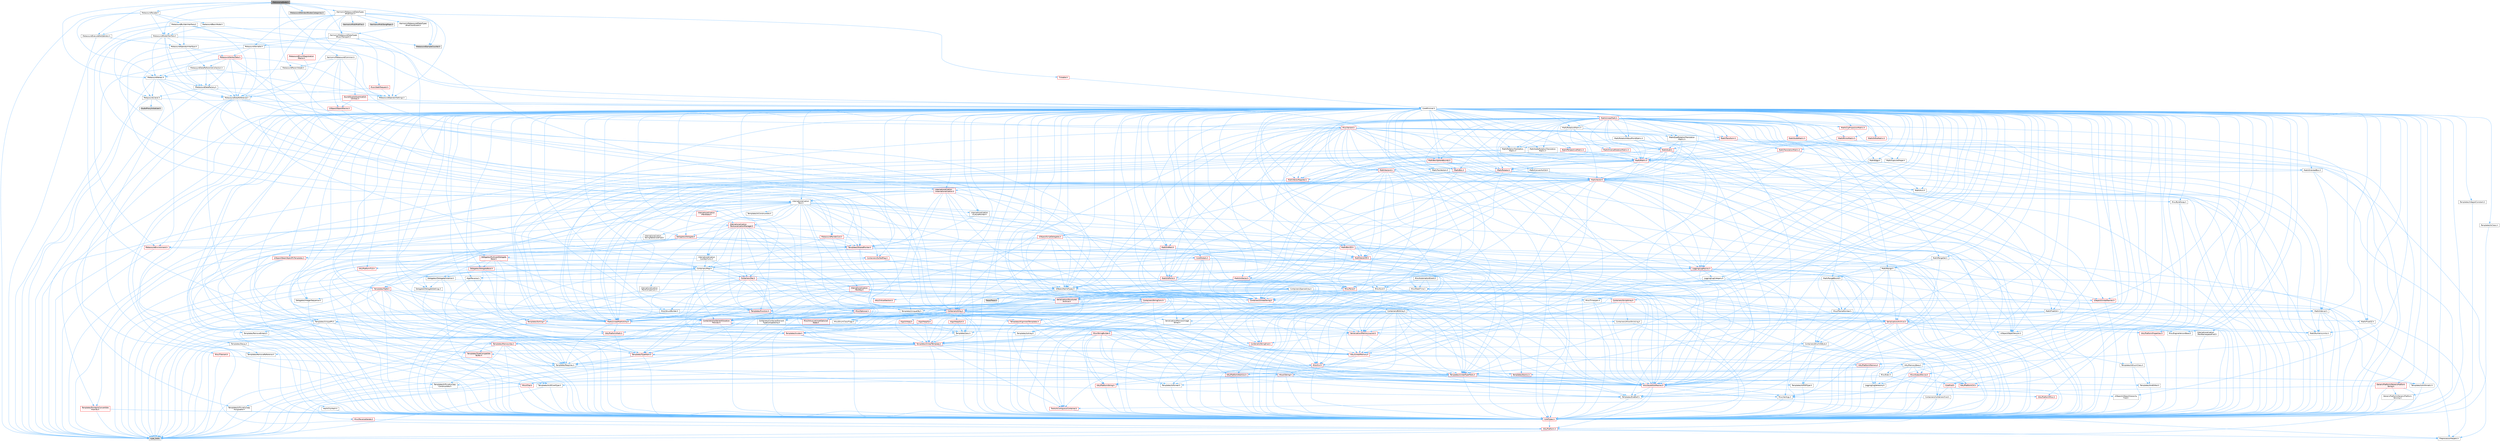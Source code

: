 digraph "MetronomeNode.h"
{
 // INTERACTIVE_SVG=YES
 // LATEX_PDF_SIZE
  bgcolor="transparent";
  edge [fontname=Helvetica,fontsize=10,labelfontname=Helvetica,labelfontsize=10];
  node [fontname=Helvetica,fontsize=10,shape=box,height=0.2,width=0.4];
  Node1 [id="Node000001",label="MetronomeNode.h",height=0.2,width=0.4,color="gray40", fillcolor="grey60", style="filled", fontcolor="black",tooltip=" "];
  Node1 -> Node2 [id="edge1_Node000001_Node000002",color="steelblue1",style="solid",tooltip=" "];
  Node2 [id="Node000002",label="MetasoundNodeInterface.h",height=0.2,width=0.4,color="grey40", fillcolor="white", style="filled",URL="$d6/d9c/MetasoundNodeInterface_8h.html",tooltip=" "];
  Node2 -> Node3 [id="edge2_Node000002_Node000003",color="steelblue1",style="solid",tooltip=" "];
  Node3 [id="Node000003",label="CoreMinimal.h",height=0.2,width=0.4,color="grey40", fillcolor="white", style="filled",URL="$d7/d67/CoreMinimal_8h.html",tooltip=" "];
  Node3 -> Node4 [id="edge3_Node000003_Node000004",color="steelblue1",style="solid",tooltip=" "];
  Node4 [id="Node000004",label="CoreTypes.h",height=0.2,width=0.4,color="red", fillcolor="#FFF0F0", style="filled",URL="$dc/dec/CoreTypes_8h.html",tooltip=" "];
  Node4 -> Node5 [id="edge4_Node000004_Node000005",color="steelblue1",style="solid",tooltip=" "];
  Node5 [id="Node000005",label="HAL/Platform.h",height=0.2,width=0.4,color="red", fillcolor="#FFF0F0", style="filled",URL="$d9/dd0/Platform_8h.html",tooltip=" "];
  Node5 -> Node8 [id="edge5_Node000005_Node000008",color="steelblue1",style="solid",tooltip=" "];
  Node8 [id="Node000008",label="type_traits",height=0.2,width=0.4,color="grey60", fillcolor="#E0E0E0", style="filled",tooltip=" "];
  Node5 -> Node9 [id="edge6_Node000005_Node000009",color="steelblue1",style="solid",tooltip=" "];
  Node9 [id="Node000009",label="PreprocessorHelpers.h",height=0.2,width=0.4,color="grey40", fillcolor="white", style="filled",URL="$db/ddb/PreprocessorHelpers_8h.html",tooltip=" "];
  Node3 -> Node18 [id="edge7_Node000003_Node000018",color="steelblue1",style="solid",tooltip=" "];
  Node18 [id="Node000018",label="CoreFwd.h",height=0.2,width=0.4,color="red", fillcolor="#FFF0F0", style="filled",URL="$d1/d1e/CoreFwd_8h.html",tooltip=" "];
  Node18 -> Node4 [id="edge8_Node000018_Node000004",color="steelblue1",style="solid",tooltip=" "];
  Node18 -> Node19 [id="edge9_Node000018_Node000019",color="steelblue1",style="solid",tooltip=" "];
  Node19 [id="Node000019",label="Containers/ContainersFwd.h",height=0.2,width=0.4,color="grey40", fillcolor="white", style="filled",URL="$d4/d0a/ContainersFwd_8h.html",tooltip=" "];
  Node19 -> Node5 [id="edge10_Node000019_Node000005",color="steelblue1",style="solid",tooltip=" "];
  Node19 -> Node4 [id="edge11_Node000019_Node000004",color="steelblue1",style="solid",tooltip=" "];
  Node19 -> Node20 [id="edge12_Node000019_Node000020",color="steelblue1",style="solid",tooltip=" "];
  Node20 [id="Node000020",label="Traits/IsContiguousContainer.h",height=0.2,width=0.4,color="red", fillcolor="#FFF0F0", style="filled",URL="$d5/d3c/IsContiguousContainer_8h.html",tooltip=" "];
  Node20 -> Node4 [id="edge13_Node000020_Node000004",color="steelblue1",style="solid",tooltip=" "];
  Node18 -> Node24 [id="edge14_Node000018_Node000024",color="steelblue1",style="solid",tooltip=" "];
  Node24 [id="Node000024",label="UObject/UObjectHierarchy\lFwd.h",height=0.2,width=0.4,color="grey40", fillcolor="white", style="filled",URL="$d3/d13/UObjectHierarchyFwd_8h.html",tooltip=" "];
  Node3 -> Node24 [id="edge15_Node000003_Node000024",color="steelblue1",style="solid",tooltip=" "];
  Node3 -> Node19 [id="edge16_Node000003_Node000019",color="steelblue1",style="solid",tooltip=" "];
  Node3 -> Node25 [id="edge17_Node000003_Node000025",color="steelblue1",style="solid",tooltip=" "];
  Node25 [id="Node000025",label="Misc/VarArgs.h",height=0.2,width=0.4,color="grey40", fillcolor="white", style="filled",URL="$d5/d6f/VarArgs_8h.html",tooltip=" "];
  Node25 -> Node4 [id="edge18_Node000025_Node000004",color="steelblue1",style="solid",tooltip=" "];
  Node3 -> Node26 [id="edge19_Node000003_Node000026",color="steelblue1",style="solid",tooltip=" "];
  Node26 [id="Node000026",label="Logging/LogVerbosity.h",height=0.2,width=0.4,color="grey40", fillcolor="white", style="filled",URL="$d2/d8f/LogVerbosity_8h.html",tooltip=" "];
  Node26 -> Node4 [id="edge20_Node000026_Node000004",color="steelblue1",style="solid",tooltip=" "];
  Node3 -> Node27 [id="edge21_Node000003_Node000027",color="steelblue1",style="solid",tooltip=" "];
  Node27 [id="Node000027",label="Misc/OutputDevice.h",height=0.2,width=0.4,color="red", fillcolor="#FFF0F0", style="filled",URL="$d7/d32/OutputDevice_8h.html",tooltip=" "];
  Node27 -> Node18 [id="edge22_Node000027_Node000018",color="steelblue1",style="solid",tooltip=" "];
  Node27 -> Node4 [id="edge23_Node000027_Node000004",color="steelblue1",style="solid",tooltip=" "];
  Node27 -> Node26 [id="edge24_Node000027_Node000026",color="steelblue1",style="solid",tooltip=" "];
  Node27 -> Node25 [id="edge25_Node000027_Node000025",color="steelblue1",style="solid",tooltip=" "];
  Node3 -> Node33 [id="edge26_Node000003_Node000033",color="steelblue1",style="solid",tooltip=" "];
  Node33 [id="Node000033",label="HAL/PlatformCrt.h",height=0.2,width=0.4,color="red", fillcolor="#FFF0F0", style="filled",URL="$d8/d75/PlatformCrt_8h.html",tooltip=" "];
  Node3 -> Node43 [id="edge27_Node000003_Node000043",color="steelblue1",style="solid",tooltip=" "];
  Node43 [id="Node000043",label="HAL/PlatformMisc.h",height=0.2,width=0.4,color="red", fillcolor="#FFF0F0", style="filled",URL="$d0/df5/PlatformMisc_8h.html",tooltip=" "];
  Node43 -> Node4 [id="edge28_Node000043_Node000004",color="steelblue1",style="solid",tooltip=" "];
  Node3 -> Node62 [id="edge29_Node000003_Node000062",color="steelblue1",style="solid",tooltip=" "];
  Node62 [id="Node000062",label="Misc/AssertionMacros.h",height=0.2,width=0.4,color="red", fillcolor="#FFF0F0", style="filled",URL="$d0/dfa/AssertionMacros_8h.html",tooltip=" "];
  Node62 -> Node4 [id="edge30_Node000062_Node000004",color="steelblue1",style="solid",tooltip=" "];
  Node62 -> Node5 [id="edge31_Node000062_Node000005",color="steelblue1",style="solid",tooltip=" "];
  Node62 -> Node43 [id="edge32_Node000062_Node000043",color="steelblue1",style="solid",tooltip=" "];
  Node62 -> Node9 [id="edge33_Node000062_Node000009",color="steelblue1",style="solid",tooltip=" "];
  Node62 -> Node63 [id="edge34_Node000062_Node000063",color="steelblue1",style="solid",tooltip=" "];
  Node63 [id="Node000063",label="Templates/EnableIf.h",height=0.2,width=0.4,color="grey40", fillcolor="white", style="filled",URL="$d7/d60/EnableIf_8h.html",tooltip=" "];
  Node63 -> Node4 [id="edge35_Node000063_Node000004",color="steelblue1",style="solid",tooltip=" "];
  Node62 -> Node25 [id="edge36_Node000062_Node000025",color="steelblue1",style="solid",tooltip=" "];
  Node3 -> Node71 [id="edge37_Node000003_Node000071",color="steelblue1",style="solid",tooltip=" "];
  Node71 [id="Node000071",label="Templates/IsPointer.h",height=0.2,width=0.4,color="grey40", fillcolor="white", style="filled",URL="$d7/d05/IsPointer_8h.html",tooltip=" "];
  Node71 -> Node4 [id="edge38_Node000071_Node000004",color="steelblue1",style="solid",tooltip=" "];
  Node3 -> Node72 [id="edge39_Node000003_Node000072",color="steelblue1",style="solid",tooltip=" "];
  Node72 [id="Node000072",label="HAL/PlatformMemory.h",height=0.2,width=0.4,color="red", fillcolor="#FFF0F0", style="filled",URL="$de/d68/PlatformMemory_8h.html",tooltip=" "];
  Node72 -> Node4 [id="edge40_Node000072_Node000004",color="steelblue1",style="solid",tooltip=" "];
  Node3 -> Node55 [id="edge41_Node000003_Node000055",color="steelblue1",style="solid",tooltip=" "];
  Node55 [id="Node000055",label="HAL/PlatformAtomics.h",height=0.2,width=0.4,color="red", fillcolor="#FFF0F0", style="filled",URL="$d3/d36/PlatformAtomics_8h.html",tooltip=" "];
  Node55 -> Node4 [id="edge42_Node000055_Node000004",color="steelblue1",style="solid",tooltip=" "];
  Node3 -> Node77 [id="edge43_Node000003_Node000077",color="steelblue1",style="solid",tooltip=" "];
  Node77 [id="Node000077",label="Misc/Exec.h",height=0.2,width=0.4,color="grey40", fillcolor="white", style="filled",URL="$de/ddb/Exec_8h.html",tooltip=" "];
  Node77 -> Node4 [id="edge44_Node000077_Node000004",color="steelblue1",style="solid",tooltip=" "];
  Node77 -> Node62 [id="edge45_Node000077_Node000062",color="steelblue1",style="solid",tooltip=" "];
  Node3 -> Node78 [id="edge46_Node000003_Node000078",color="steelblue1",style="solid",tooltip=" "];
  Node78 [id="Node000078",label="HAL/MemoryBase.h",height=0.2,width=0.4,color="grey40", fillcolor="white", style="filled",URL="$d6/d9f/MemoryBase_8h.html",tooltip=" "];
  Node78 -> Node4 [id="edge47_Node000078_Node000004",color="steelblue1",style="solid",tooltip=" "];
  Node78 -> Node55 [id="edge48_Node000078_Node000055",color="steelblue1",style="solid",tooltip=" "];
  Node78 -> Node33 [id="edge49_Node000078_Node000033",color="steelblue1",style="solid",tooltip=" "];
  Node78 -> Node77 [id="edge50_Node000078_Node000077",color="steelblue1",style="solid",tooltip=" "];
  Node78 -> Node27 [id="edge51_Node000078_Node000027",color="steelblue1",style="solid",tooltip=" "];
  Node78 -> Node79 [id="edge52_Node000078_Node000079",color="steelblue1",style="solid",tooltip=" "];
  Node79 [id="Node000079",label="Templates/Atomic.h",height=0.2,width=0.4,color="red", fillcolor="#FFF0F0", style="filled",URL="$d3/d91/Atomic_8h.html",tooltip=" "];
  Node3 -> Node88 [id="edge53_Node000003_Node000088",color="steelblue1",style="solid",tooltip=" "];
  Node88 [id="Node000088",label="HAL/UnrealMemory.h",height=0.2,width=0.4,color="red", fillcolor="#FFF0F0", style="filled",URL="$d9/d96/UnrealMemory_8h.html",tooltip=" "];
  Node88 -> Node4 [id="edge54_Node000088_Node000004",color="steelblue1",style="solid",tooltip=" "];
  Node88 -> Node78 [id="edge55_Node000088_Node000078",color="steelblue1",style="solid",tooltip=" "];
  Node88 -> Node72 [id="edge56_Node000088_Node000072",color="steelblue1",style="solid",tooltip=" "];
  Node88 -> Node71 [id="edge57_Node000088_Node000071",color="steelblue1",style="solid",tooltip=" "];
  Node3 -> Node90 [id="edge58_Node000003_Node000090",color="steelblue1",style="solid",tooltip=" "];
  Node90 [id="Node000090",label="Templates/IsArithmetic.h",height=0.2,width=0.4,color="grey40", fillcolor="white", style="filled",URL="$d2/d5d/IsArithmetic_8h.html",tooltip=" "];
  Node90 -> Node4 [id="edge59_Node000090_Node000004",color="steelblue1",style="solid",tooltip=" "];
  Node3 -> Node84 [id="edge60_Node000003_Node000084",color="steelblue1",style="solid",tooltip=" "];
  Node84 [id="Node000084",label="Templates/AndOrNot.h",height=0.2,width=0.4,color="grey40", fillcolor="white", style="filled",URL="$db/d0a/AndOrNot_8h.html",tooltip=" "];
  Node84 -> Node4 [id="edge61_Node000084_Node000004",color="steelblue1",style="solid",tooltip=" "];
  Node3 -> Node91 [id="edge62_Node000003_Node000091",color="steelblue1",style="solid",tooltip=" "];
  Node91 [id="Node000091",label="Templates/IsPODType.h",height=0.2,width=0.4,color="grey40", fillcolor="white", style="filled",URL="$d7/db1/IsPODType_8h.html",tooltip=" "];
  Node91 -> Node4 [id="edge63_Node000091_Node000004",color="steelblue1",style="solid",tooltip=" "];
  Node3 -> Node92 [id="edge64_Node000003_Node000092",color="steelblue1",style="solid",tooltip=" "];
  Node92 [id="Node000092",label="Templates/IsUECoreType.h",height=0.2,width=0.4,color="grey40", fillcolor="white", style="filled",URL="$d1/db8/IsUECoreType_8h.html",tooltip=" "];
  Node92 -> Node4 [id="edge65_Node000092_Node000004",color="steelblue1",style="solid",tooltip=" "];
  Node92 -> Node8 [id="edge66_Node000092_Node000008",color="steelblue1",style="solid",tooltip=" "];
  Node3 -> Node85 [id="edge67_Node000003_Node000085",color="steelblue1",style="solid",tooltip=" "];
  Node85 [id="Node000085",label="Templates/IsTriviallyCopy\lConstructible.h",height=0.2,width=0.4,color="grey40", fillcolor="white", style="filled",URL="$d3/d78/IsTriviallyCopyConstructible_8h.html",tooltip=" "];
  Node85 -> Node4 [id="edge68_Node000085_Node000004",color="steelblue1",style="solid",tooltip=" "];
  Node85 -> Node8 [id="edge69_Node000085_Node000008",color="steelblue1",style="solid",tooltip=" "];
  Node3 -> Node93 [id="edge70_Node000003_Node000093",color="steelblue1",style="solid",tooltip=" "];
  Node93 [id="Node000093",label="Templates/UnrealTypeTraits.h",height=0.2,width=0.4,color="red", fillcolor="#FFF0F0", style="filled",URL="$d2/d2d/UnrealTypeTraits_8h.html",tooltip=" "];
  Node93 -> Node4 [id="edge71_Node000093_Node000004",color="steelblue1",style="solid",tooltip=" "];
  Node93 -> Node71 [id="edge72_Node000093_Node000071",color="steelblue1",style="solid",tooltip=" "];
  Node93 -> Node62 [id="edge73_Node000093_Node000062",color="steelblue1",style="solid",tooltip=" "];
  Node93 -> Node84 [id="edge74_Node000093_Node000084",color="steelblue1",style="solid",tooltip=" "];
  Node93 -> Node63 [id="edge75_Node000093_Node000063",color="steelblue1",style="solid",tooltip=" "];
  Node93 -> Node90 [id="edge76_Node000093_Node000090",color="steelblue1",style="solid",tooltip=" "];
  Node93 -> Node91 [id="edge77_Node000093_Node000091",color="steelblue1",style="solid",tooltip=" "];
  Node93 -> Node92 [id="edge78_Node000093_Node000092",color="steelblue1",style="solid",tooltip=" "];
  Node93 -> Node85 [id="edge79_Node000093_Node000085",color="steelblue1",style="solid",tooltip=" "];
  Node3 -> Node63 [id="edge80_Node000003_Node000063",color="steelblue1",style="solid",tooltip=" "];
  Node3 -> Node95 [id="edge81_Node000003_Node000095",color="steelblue1",style="solid",tooltip=" "];
  Node95 [id="Node000095",label="Templates/RemoveReference.h",height=0.2,width=0.4,color="grey40", fillcolor="white", style="filled",URL="$da/dbe/RemoveReference_8h.html",tooltip=" "];
  Node95 -> Node4 [id="edge82_Node000095_Node000004",color="steelblue1",style="solid",tooltip=" "];
  Node3 -> Node96 [id="edge83_Node000003_Node000096",color="steelblue1",style="solid",tooltip=" "];
  Node96 [id="Node000096",label="Templates/IntegralConstant.h",height=0.2,width=0.4,color="grey40", fillcolor="white", style="filled",URL="$db/d1b/IntegralConstant_8h.html",tooltip=" "];
  Node96 -> Node4 [id="edge84_Node000096_Node000004",color="steelblue1",style="solid",tooltip=" "];
  Node3 -> Node97 [id="edge85_Node000003_Node000097",color="steelblue1",style="solid",tooltip=" "];
  Node97 [id="Node000097",label="Templates/IsClass.h",height=0.2,width=0.4,color="grey40", fillcolor="white", style="filled",URL="$db/dcb/IsClass_8h.html",tooltip=" "];
  Node97 -> Node4 [id="edge86_Node000097_Node000004",color="steelblue1",style="solid",tooltip=" "];
  Node3 -> Node98 [id="edge87_Node000003_Node000098",color="steelblue1",style="solid",tooltip=" "];
  Node98 [id="Node000098",label="Templates/TypeCompatible\lBytes.h",height=0.2,width=0.4,color="red", fillcolor="#FFF0F0", style="filled",URL="$df/d0a/TypeCompatibleBytes_8h.html",tooltip=" "];
  Node98 -> Node4 [id="edge88_Node000098_Node000004",color="steelblue1",style="solid",tooltip=" "];
  Node98 -> Node8 [id="edge89_Node000098_Node000008",color="steelblue1",style="solid",tooltip=" "];
  Node3 -> Node20 [id="edge90_Node000003_Node000020",color="steelblue1",style="solid",tooltip=" "];
  Node3 -> Node99 [id="edge91_Node000003_Node000099",color="steelblue1",style="solid",tooltip=" "];
  Node99 [id="Node000099",label="Templates/UnrealTemplate.h",height=0.2,width=0.4,color="red", fillcolor="#FFF0F0", style="filled",URL="$d4/d24/UnrealTemplate_8h.html",tooltip=" "];
  Node99 -> Node4 [id="edge92_Node000099_Node000004",color="steelblue1",style="solid",tooltip=" "];
  Node99 -> Node71 [id="edge93_Node000099_Node000071",color="steelblue1",style="solid",tooltip=" "];
  Node99 -> Node88 [id="edge94_Node000099_Node000088",color="steelblue1",style="solid",tooltip=" "];
  Node99 -> Node93 [id="edge95_Node000099_Node000093",color="steelblue1",style="solid",tooltip=" "];
  Node99 -> Node95 [id="edge96_Node000099_Node000095",color="steelblue1",style="solid",tooltip=" "];
  Node99 -> Node65 [id="edge97_Node000099_Node000065",color="steelblue1",style="solid",tooltip=" "];
  Node65 [id="Node000065",label="Templates/Requires.h",height=0.2,width=0.4,color="grey40", fillcolor="white", style="filled",URL="$dc/d96/Requires_8h.html",tooltip=" "];
  Node65 -> Node63 [id="edge98_Node000065_Node000063",color="steelblue1",style="solid",tooltip=" "];
  Node65 -> Node8 [id="edge99_Node000065_Node000008",color="steelblue1",style="solid",tooltip=" "];
  Node99 -> Node98 [id="edge100_Node000099_Node000098",color="steelblue1",style="solid",tooltip=" "];
  Node99 -> Node20 [id="edge101_Node000099_Node000020",color="steelblue1",style="solid",tooltip=" "];
  Node99 -> Node8 [id="edge102_Node000099_Node000008",color="steelblue1",style="solid",tooltip=" "];
  Node3 -> Node48 [id="edge103_Node000003_Node000048",color="steelblue1",style="solid",tooltip=" "];
  Node48 [id="Node000048",label="Math/NumericLimits.h",height=0.2,width=0.4,color="grey40", fillcolor="white", style="filled",URL="$df/d1b/NumericLimits_8h.html",tooltip=" "];
  Node48 -> Node4 [id="edge104_Node000048_Node000004",color="steelblue1",style="solid",tooltip=" "];
  Node3 -> Node103 [id="edge105_Node000003_Node000103",color="steelblue1",style="solid",tooltip=" "];
  Node103 [id="Node000103",label="HAL/PlatformMath.h",height=0.2,width=0.4,color="red", fillcolor="#FFF0F0", style="filled",URL="$dc/d53/PlatformMath_8h.html",tooltip=" "];
  Node103 -> Node4 [id="edge106_Node000103_Node000004",color="steelblue1",style="solid",tooltip=" "];
  Node3 -> Node86 [id="edge107_Node000003_Node000086",color="steelblue1",style="solid",tooltip=" "];
  Node86 [id="Node000086",label="Templates/IsTriviallyCopy\lAssignable.h",height=0.2,width=0.4,color="grey40", fillcolor="white", style="filled",URL="$d2/df2/IsTriviallyCopyAssignable_8h.html",tooltip=" "];
  Node86 -> Node4 [id="edge108_Node000086_Node000004",color="steelblue1",style="solid",tooltip=" "];
  Node86 -> Node8 [id="edge109_Node000086_Node000008",color="steelblue1",style="solid",tooltip=" "];
  Node3 -> Node111 [id="edge110_Node000003_Node000111",color="steelblue1",style="solid",tooltip=" "];
  Node111 [id="Node000111",label="Templates/MemoryOps.h",height=0.2,width=0.4,color="red", fillcolor="#FFF0F0", style="filled",URL="$db/dea/MemoryOps_8h.html",tooltip=" "];
  Node111 -> Node4 [id="edge111_Node000111_Node000004",color="steelblue1",style="solid",tooltip=" "];
  Node111 -> Node88 [id="edge112_Node000111_Node000088",color="steelblue1",style="solid",tooltip=" "];
  Node111 -> Node86 [id="edge113_Node000111_Node000086",color="steelblue1",style="solid",tooltip=" "];
  Node111 -> Node85 [id="edge114_Node000111_Node000085",color="steelblue1",style="solid",tooltip=" "];
  Node111 -> Node65 [id="edge115_Node000111_Node000065",color="steelblue1",style="solid",tooltip=" "];
  Node111 -> Node93 [id="edge116_Node000111_Node000093",color="steelblue1",style="solid",tooltip=" "];
  Node111 -> Node8 [id="edge117_Node000111_Node000008",color="steelblue1",style="solid",tooltip=" "];
  Node3 -> Node112 [id="edge118_Node000003_Node000112",color="steelblue1",style="solid",tooltip=" "];
  Node112 [id="Node000112",label="Containers/ContainerAllocation\lPolicies.h",height=0.2,width=0.4,color="red", fillcolor="#FFF0F0", style="filled",URL="$d7/dff/ContainerAllocationPolicies_8h.html",tooltip=" "];
  Node112 -> Node4 [id="edge119_Node000112_Node000004",color="steelblue1",style="solid",tooltip=" "];
  Node112 -> Node112 [id="edge120_Node000112_Node000112",color="steelblue1",style="solid",tooltip=" "];
  Node112 -> Node103 [id="edge121_Node000112_Node000103",color="steelblue1",style="solid",tooltip=" "];
  Node112 -> Node88 [id="edge122_Node000112_Node000088",color="steelblue1",style="solid",tooltip=" "];
  Node112 -> Node48 [id="edge123_Node000112_Node000048",color="steelblue1",style="solid",tooltip=" "];
  Node112 -> Node62 [id="edge124_Node000112_Node000062",color="steelblue1",style="solid",tooltip=" "];
  Node112 -> Node111 [id="edge125_Node000112_Node000111",color="steelblue1",style="solid",tooltip=" "];
  Node112 -> Node98 [id="edge126_Node000112_Node000098",color="steelblue1",style="solid",tooltip=" "];
  Node112 -> Node8 [id="edge127_Node000112_Node000008",color="steelblue1",style="solid",tooltip=" "];
  Node3 -> Node115 [id="edge128_Node000003_Node000115",color="steelblue1",style="solid",tooltip=" "];
  Node115 [id="Node000115",label="Templates/IsEnumClass.h",height=0.2,width=0.4,color="grey40", fillcolor="white", style="filled",URL="$d7/d15/IsEnumClass_8h.html",tooltip=" "];
  Node115 -> Node4 [id="edge129_Node000115_Node000004",color="steelblue1",style="solid",tooltip=" "];
  Node115 -> Node84 [id="edge130_Node000115_Node000084",color="steelblue1",style="solid",tooltip=" "];
  Node3 -> Node116 [id="edge131_Node000003_Node000116",color="steelblue1",style="solid",tooltip=" "];
  Node116 [id="Node000116",label="HAL/PlatformProperties.h",height=0.2,width=0.4,color="red", fillcolor="#FFF0F0", style="filled",URL="$d9/db0/PlatformProperties_8h.html",tooltip=" "];
  Node116 -> Node4 [id="edge132_Node000116_Node000004",color="steelblue1",style="solid",tooltip=" "];
  Node3 -> Node119 [id="edge133_Node000003_Node000119",color="steelblue1",style="solid",tooltip=" "];
  Node119 [id="Node000119",label="Misc/EngineVersionBase.h",height=0.2,width=0.4,color="grey40", fillcolor="white", style="filled",URL="$d5/d2b/EngineVersionBase_8h.html",tooltip=" "];
  Node119 -> Node4 [id="edge134_Node000119_Node000004",color="steelblue1",style="solid",tooltip=" "];
  Node3 -> Node120 [id="edge135_Node000003_Node000120",color="steelblue1",style="solid",tooltip=" "];
  Node120 [id="Node000120",label="Internationalization\l/TextNamespaceFwd.h",height=0.2,width=0.4,color="grey40", fillcolor="white", style="filled",URL="$d8/d97/TextNamespaceFwd_8h.html",tooltip=" "];
  Node120 -> Node4 [id="edge136_Node000120_Node000004",color="steelblue1",style="solid",tooltip=" "];
  Node3 -> Node121 [id="edge137_Node000003_Node000121",color="steelblue1",style="solid",tooltip=" "];
  Node121 [id="Node000121",label="Serialization/Archive.h",height=0.2,width=0.4,color="red", fillcolor="#FFF0F0", style="filled",URL="$d7/d3b/Archive_8h.html",tooltip=" "];
  Node121 -> Node18 [id="edge138_Node000121_Node000018",color="steelblue1",style="solid",tooltip=" "];
  Node121 -> Node4 [id="edge139_Node000121_Node000004",color="steelblue1",style="solid",tooltip=" "];
  Node121 -> Node116 [id="edge140_Node000121_Node000116",color="steelblue1",style="solid",tooltip=" "];
  Node121 -> Node120 [id="edge141_Node000121_Node000120",color="steelblue1",style="solid",tooltip=" "];
  Node121 -> Node62 [id="edge142_Node000121_Node000062",color="steelblue1",style="solid",tooltip=" "];
  Node121 -> Node119 [id="edge143_Node000121_Node000119",color="steelblue1",style="solid",tooltip=" "];
  Node121 -> Node25 [id="edge144_Node000121_Node000025",color="steelblue1",style="solid",tooltip=" "];
  Node121 -> Node63 [id="edge145_Node000121_Node000063",color="steelblue1",style="solid",tooltip=" "];
  Node121 -> Node115 [id="edge146_Node000121_Node000115",color="steelblue1",style="solid",tooltip=" "];
  Node121 -> Node99 [id="edge147_Node000121_Node000099",color="steelblue1",style="solid",tooltip=" "];
  Node121 -> Node124 [id="edge148_Node000121_Node000124",color="steelblue1",style="solid",tooltip=" "];
  Node124 [id="Node000124",label="UObject/ObjectVersion.h",height=0.2,width=0.4,color="grey40", fillcolor="white", style="filled",URL="$da/d63/ObjectVersion_8h.html",tooltip=" "];
  Node124 -> Node4 [id="edge149_Node000124_Node000004",color="steelblue1",style="solid",tooltip=" "];
  Node3 -> Node125 [id="edge150_Node000003_Node000125",color="steelblue1",style="solid",tooltip=" "];
  Node125 [id="Node000125",label="Templates/Less.h",height=0.2,width=0.4,color="grey40", fillcolor="white", style="filled",URL="$de/dc8/Less_8h.html",tooltip=" "];
  Node125 -> Node4 [id="edge151_Node000125_Node000004",color="steelblue1",style="solid",tooltip=" "];
  Node125 -> Node99 [id="edge152_Node000125_Node000099",color="steelblue1",style="solid",tooltip=" "];
  Node3 -> Node126 [id="edge153_Node000003_Node000126",color="steelblue1",style="solid",tooltip=" "];
  Node126 [id="Node000126",label="Templates/Sorting.h",height=0.2,width=0.4,color="red", fillcolor="#FFF0F0", style="filled",URL="$d3/d9e/Sorting_8h.html",tooltip=" "];
  Node126 -> Node4 [id="edge154_Node000126_Node000004",color="steelblue1",style="solid",tooltip=" "];
  Node126 -> Node103 [id="edge155_Node000126_Node000103",color="steelblue1",style="solid",tooltip=" "];
  Node126 -> Node125 [id="edge156_Node000126_Node000125",color="steelblue1",style="solid",tooltip=" "];
  Node3 -> Node137 [id="edge157_Node000003_Node000137",color="steelblue1",style="solid",tooltip=" "];
  Node137 [id="Node000137",label="Misc/Char.h",height=0.2,width=0.4,color="red", fillcolor="#FFF0F0", style="filled",URL="$d0/d58/Char_8h.html",tooltip=" "];
  Node137 -> Node4 [id="edge158_Node000137_Node000004",color="steelblue1",style="solid",tooltip=" "];
  Node137 -> Node8 [id="edge159_Node000137_Node000008",color="steelblue1",style="solid",tooltip=" "];
  Node3 -> Node140 [id="edge160_Node000003_Node000140",color="steelblue1",style="solid",tooltip=" "];
  Node140 [id="Node000140",label="GenericPlatform/GenericPlatform\lStricmp.h",height=0.2,width=0.4,color="grey40", fillcolor="white", style="filled",URL="$d2/d86/GenericPlatformStricmp_8h.html",tooltip=" "];
  Node140 -> Node4 [id="edge161_Node000140_Node000004",color="steelblue1",style="solid",tooltip=" "];
  Node3 -> Node141 [id="edge162_Node000003_Node000141",color="steelblue1",style="solid",tooltip=" "];
  Node141 [id="Node000141",label="GenericPlatform/GenericPlatform\lString.h",height=0.2,width=0.4,color="red", fillcolor="#FFF0F0", style="filled",URL="$dd/d20/GenericPlatformString_8h.html",tooltip=" "];
  Node141 -> Node4 [id="edge163_Node000141_Node000004",color="steelblue1",style="solid",tooltip=" "];
  Node141 -> Node140 [id="edge164_Node000141_Node000140",color="steelblue1",style="solid",tooltip=" "];
  Node141 -> Node63 [id="edge165_Node000141_Node000063",color="steelblue1",style="solid",tooltip=" "];
  Node141 -> Node8 [id="edge166_Node000141_Node000008",color="steelblue1",style="solid",tooltip=" "];
  Node3 -> Node74 [id="edge167_Node000003_Node000074",color="steelblue1",style="solid",tooltip=" "];
  Node74 [id="Node000074",label="HAL/PlatformString.h",height=0.2,width=0.4,color="red", fillcolor="#FFF0F0", style="filled",URL="$db/db5/PlatformString_8h.html",tooltip=" "];
  Node74 -> Node4 [id="edge168_Node000074_Node000004",color="steelblue1",style="solid",tooltip=" "];
  Node3 -> Node144 [id="edge169_Node000003_Node000144",color="steelblue1",style="solid",tooltip=" "];
  Node144 [id="Node000144",label="Misc/CString.h",height=0.2,width=0.4,color="red", fillcolor="#FFF0F0", style="filled",URL="$d2/d49/CString_8h.html",tooltip=" "];
  Node144 -> Node4 [id="edge170_Node000144_Node000004",color="steelblue1",style="solid",tooltip=" "];
  Node144 -> Node33 [id="edge171_Node000144_Node000033",color="steelblue1",style="solid",tooltip=" "];
  Node144 -> Node74 [id="edge172_Node000144_Node000074",color="steelblue1",style="solid",tooltip=" "];
  Node144 -> Node62 [id="edge173_Node000144_Node000062",color="steelblue1",style="solid",tooltip=" "];
  Node144 -> Node137 [id="edge174_Node000144_Node000137",color="steelblue1",style="solid",tooltip=" "];
  Node144 -> Node25 [id="edge175_Node000144_Node000025",color="steelblue1",style="solid",tooltip=" "];
  Node3 -> Node145 [id="edge176_Node000003_Node000145",color="steelblue1",style="solid",tooltip=" "];
  Node145 [id="Node000145",label="Misc/Crc.h",height=0.2,width=0.4,color="red", fillcolor="#FFF0F0", style="filled",URL="$d4/dd2/Crc_8h.html",tooltip=" "];
  Node145 -> Node4 [id="edge177_Node000145_Node000004",color="steelblue1",style="solid",tooltip=" "];
  Node145 -> Node74 [id="edge178_Node000145_Node000074",color="steelblue1",style="solid",tooltip=" "];
  Node145 -> Node62 [id="edge179_Node000145_Node000062",color="steelblue1",style="solid",tooltip=" "];
  Node145 -> Node144 [id="edge180_Node000145_Node000144",color="steelblue1",style="solid",tooltip=" "];
  Node145 -> Node137 [id="edge181_Node000145_Node000137",color="steelblue1",style="solid",tooltip=" "];
  Node145 -> Node93 [id="edge182_Node000145_Node000093",color="steelblue1",style="solid",tooltip=" "];
  Node3 -> Node136 [id="edge183_Node000003_Node000136",color="steelblue1",style="solid",tooltip=" "];
  Node136 [id="Node000136",label="Math/UnrealMathUtility.h",height=0.2,width=0.4,color="red", fillcolor="#FFF0F0", style="filled",URL="$db/db8/UnrealMathUtility_8h.html",tooltip=" "];
  Node136 -> Node4 [id="edge184_Node000136_Node000004",color="steelblue1",style="solid",tooltip=" "];
  Node136 -> Node62 [id="edge185_Node000136_Node000062",color="steelblue1",style="solid",tooltip=" "];
  Node136 -> Node103 [id="edge186_Node000136_Node000103",color="steelblue1",style="solid",tooltip=" "];
  Node136 -> Node65 [id="edge187_Node000136_Node000065",color="steelblue1",style="solid",tooltip=" "];
  Node3 -> Node146 [id="edge188_Node000003_Node000146",color="steelblue1",style="solid",tooltip=" "];
  Node146 [id="Node000146",label="Containers/UnrealString.h",height=0.2,width=0.4,color="red", fillcolor="#FFF0F0", style="filled",URL="$d5/dba/UnrealString_8h.html",tooltip=" "];
  Node3 -> Node150 [id="edge189_Node000003_Node000150",color="steelblue1",style="solid",tooltip=" "];
  Node150 [id="Node000150",label="Containers/Array.h",height=0.2,width=0.4,color="red", fillcolor="#FFF0F0", style="filled",URL="$df/dd0/Array_8h.html",tooltip=" "];
  Node150 -> Node4 [id="edge190_Node000150_Node000004",color="steelblue1",style="solid",tooltip=" "];
  Node150 -> Node62 [id="edge191_Node000150_Node000062",color="steelblue1",style="solid",tooltip=" "];
  Node150 -> Node151 [id="edge192_Node000150_Node000151",color="steelblue1",style="solid",tooltip=" "];
  Node151 [id="Node000151",label="Misc/IntrusiveUnsetOptional\lState.h",height=0.2,width=0.4,color="red", fillcolor="#FFF0F0", style="filled",URL="$d2/d0a/IntrusiveUnsetOptionalState_8h.html",tooltip=" "];
  Node150 -> Node153 [id="edge193_Node000150_Node000153",color="steelblue1",style="solid",tooltip=" "];
  Node153 [id="Node000153",label="Misc/ReverseIterate.h",height=0.2,width=0.4,color="red", fillcolor="#FFF0F0", style="filled",URL="$db/de3/ReverseIterate_8h.html",tooltip=" "];
  Node153 -> Node5 [id="edge194_Node000153_Node000005",color="steelblue1",style="solid",tooltip=" "];
  Node150 -> Node88 [id="edge195_Node000150_Node000088",color="steelblue1",style="solid",tooltip=" "];
  Node150 -> Node93 [id="edge196_Node000150_Node000093",color="steelblue1",style="solid",tooltip=" "];
  Node150 -> Node99 [id="edge197_Node000150_Node000099",color="steelblue1",style="solid",tooltip=" "];
  Node150 -> Node155 [id="edge198_Node000150_Node000155",color="steelblue1",style="solid",tooltip=" "];
  Node155 [id="Node000155",label="Containers/AllowShrinking.h",height=0.2,width=0.4,color="grey40", fillcolor="white", style="filled",URL="$d7/d1a/AllowShrinking_8h.html",tooltip=" "];
  Node155 -> Node4 [id="edge199_Node000155_Node000004",color="steelblue1",style="solid",tooltip=" "];
  Node150 -> Node112 [id="edge200_Node000150_Node000112",color="steelblue1",style="solid",tooltip=" "];
  Node150 -> Node156 [id="edge201_Node000150_Node000156",color="steelblue1",style="solid",tooltip=" "];
  Node156 [id="Node000156",label="Containers/ContainerElement\lTypeCompatibility.h",height=0.2,width=0.4,color="grey40", fillcolor="white", style="filled",URL="$df/ddf/ContainerElementTypeCompatibility_8h.html",tooltip=" "];
  Node156 -> Node4 [id="edge202_Node000156_Node000004",color="steelblue1",style="solid",tooltip=" "];
  Node156 -> Node93 [id="edge203_Node000156_Node000093",color="steelblue1",style="solid",tooltip=" "];
  Node150 -> Node121 [id="edge204_Node000150_Node000121",color="steelblue1",style="solid",tooltip=" "];
  Node150 -> Node157 [id="edge205_Node000150_Node000157",color="steelblue1",style="solid",tooltip=" "];
  Node157 [id="Node000157",label="Serialization/MemoryImage\lWriter.h",height=0.2,width=0.4,color="grey40", fillcolor="white", style="filled",URL="$d0/d08/MemoryImageWriter_8h.html",tooltip=" "];
  Node157 -> Node4 [id="edge206_Node000157_Node000004",color="steelblue1",style="solid",tooltip=" "];
  Node157 -> Node158 [id="edge207_Node000157_Node000158",color="steelblue1",style="solid",tooltip=" "];
  Node158 [id="Node000158",label="Serialization/MemoryLayout.h",height=0.2,width=0.4,color="red", fillcolor="#FFF0F0", style="filled",URL="$d7/d66/MemoryLayout_8h.html",tooltip=" "];
  Node158 -> Node161 [id="edge208_Node000158_Node000161",color="steelblue1",style="solid",tooltip=" "];
  Node161 [id="Node000161",label="Containers/EnumAsByte.h",height=0.2,width=0.4,color="grey40", fillcolor="white", style="filled",URL="$d6/d9a/EnumAsByte_8h.html",tooltip=" "];
  Node161 -> Node4 [id="edge209_Node000161_Node000004",color="steelblue1",style="solid",tooltip=" "];
  Node161 -> Node91 [id="edge210_Node000161_Node000091",color="steelblue1",style="solid",tooltip=" "];
  Node161 -> Node162 [id="edge211_Node000161_Node000162",color="steelblue1",style="solid",tooltip=" "];
  Node162 [id="Node000162",label="Templates/TypeHash.h",height=0.2,width=0.4,color="red", fillcolor="#FFF0F0", style="filled",URL="$d1/d62/TypeHash_8h.html",tooltip=" "];
  Node162 -> Node4 [id="edge212_Node000162_Node000004",color="steelblue1",style="solid",tooltip=" "];
  Node162 -> Node65 [id="edge213_Node000162_Node000065",color="steelblue1",style="solid",tooltip=" "];
  Node162 -> Node145 [id="edge214_Node000162_Node000145",color="steelblue1",style="solid",tooltip=" "];
  Node162 -> Node8 [id="edge215_Node000162_Node000008",color="steelblue1",style="solid",tooltip=" "];
  Node158 -> Node45 [id="edge216_Node000158_Node000045",color="steelblue1",style="solid",tooltip=" "];
  Node45 [id="Node000045",label="Containers/StringFwd.h",height=0.2,width=0.4,color="red", fillcolor="#FFF0F0", style="filled",URL="$df/d37/StringFwd_8h.html",tooltip=" "];
  Node45 -> Node4 [id="edge217_Node000045_Node000004",color="steelblue1",style="solid",tooltip=" "];
  Node45 -> Node20 [id="edge218_Node000045_Node000020",color="steelblue1",style="solid",tooltip=" "];
  Node158 -> Node88 [id="edge219_Node000158_Node000088",color="steelblue1",style="solid",tooltip=" "];
  Node158 -> Node63 [id="edge220_Node000158_Node000063",color="steelblue1",style="solid",tooltip=" "];
  Node158 -> Node99 [id="edge221_Node000158_Node000099",color="steelblue1",style="solid",tooltip=" "];
  Node150 -> Node166 [id="edge222_Node000150_Node000166",color="steelblue1",style="solid",tooltip=" "];
  Node166 [id="Node000166",label="Algo/Heapify.h",height=0.2,width=0.4,color="red", fillcolor="#FFF0F0", style="filled",URL="$d0/d2a/Heapify_8h.html",tooltip=" "];
  Node166 -> Node129 [id="edge223_Node000166_Node000129",color="steelblue1",style="solid",tooltip=" "];
  Node129 [id="Node000129",label="Templates/Invoke.h",height=0.2,width=0.4,color="red", fillcolor="#FFF0F0", style="filled",URL="$d7/deb/Invoke_8h.html",tooltip=" "];
  Node129 -> Node4 [id="edge224_Node000129_Node000004",color="steelblue1",style="solid",tooltip=" "];
  Node129 -> Node99 [id="edge225_Node000129_Node000099",color="steelblue1",style="solid",tooltip=" "];
  Node129 -> Node8 [id="edge226_Node000129_Node000008",color="steelblue1",style="solid",tooltip=" "];
  Node166 -> Node125 [id="edge227_Node000166_Node000125",color="steelblue1",style="solid",tooltip=" "];
  Node166 -> Node99 [id="edge228_Node000166_Node000099",color="steelblue1",style="solid",tooltip=" "];
  Node150 -> Node167 [id="edge229_Node000150_Node000167",color="steelblue1",style="solid",tooltip=" "];
  Node167 [id="Node000167",label="Algo/HeapSort.h",height=0.2,width=0.4,color="red", fillcolor="#FFF0F0", style="filled",URL="$d3/d92/HeapSort_8h.html",tooltip=" "];
  Node167 -> Node125 [id="edge230_Node000167_Node000125",color="steelblue1",style="solid",tooltip=" "];
  Node167 -> Node99 [id="edge231_Node000167_Node000099",color="steelblue1",style="solid",tooltip=" "];
  Node150 -> Node168 [id="edge232_Node000150_Node000168",color="steelblue1",style="solid",tooltip=" "];
  Node168 [id="Node000168",label="Algo/IsHeap.h",height=0.2,width=0.4,color="red", fillcolor="#FFF0F0", style="filled",URL="$de/d32/IsHeap_8h.html",tooltip=" "];
  Node168 -> Node129 [id="edge233_Node000168_Node000129",color="steelblue1",style="solid",tooltip=" "];
  Node168 -> Node125 [id="edge234_Node000168_Node000125",color="steelblue1",style="solid",tooltip=" "];
  Node168 -> Node99 [id="edge235_Node000168_Node000099",color="steelblue1",style="solid",tooltip=" "];
  Node150 -> Node129 [id="edge236_Node000150_Node000129",color="steelblue1",style="solid",tooltip=" "];
  Node150 -> Node125 [id="edge237_Node000150_Node000125",color="steelblue1",style="solid",tooltip=" "];
  Node150 -> Node65 [id="edge238_Node000150_Node000065",color="steelblue1",style="solid",tooltip=" "];
  Node150 -> Node126 [id="edge239_Node000150_Node000126",color="steelblue1",style="solid",tooltip=" "];
  Node150 -> Node173 [id="edge240_Node000150_Node000173",color="steelblue1",style="solid",tooltip=" "];
  Node173 [id="Node000173",label="Templates/AlignmentTemplates.h",height=0.2,width=0.4,color="red", fillcolor="#FFF0F0", style="filled",URL="$dd/d32/AlignmentTemplates_8h.html",tooltip=" "];
  Node173 -> Node4 [id="edge241_Node000173_Node000004",color="steelblue1",style="solid",tooltip=" "];
  Node173 -> Node71 [id="edge242_Node000173_Node000071",color="steelblue1",style="solid",tooltip=" "];
  Node150 -> Node8 [id="edge243_Node000150_Node000008",color="steelblue1",style="solid",tooltip=" "];
  Node3 -> Node174 [id="edge244_Node000003_Node000174",color="steelblue1",style="solid",tooltip=" "];
  Node174 [id="Node000174",label="Misc/FrameNumber.h",height=0.2,width=0.4,color="grey40", fillcolor="white", style="filled",URL="$dd/dbd/FrameNumber_8h.html",tooltip=" "];
  Node174 -> Node4 [id="edge245_Node000174_Node000004",color="steelblue1",style="solid",tooltip=" "];
  Node174 -> Node48 [id="edge246_Node000174_Node000048",color="steelblue1",style="solid",tooltip=" "];
  Node174 -> Node136 [id="edge247_Node000174_Node000136",color="steelblue1",style="solid",tooltip=" "];
  Node174 -> Node63 [id="edge248_Node000174_Node000063",color="steelblue1",style="solid",tooltip=" "];
  Node174 -> Node93 [id="edge249_Node000174_Node000093",color="steelblue1",style="solid",tooltip=" "];
  Node3 -> Node175 [id="edge250_Node000003_Node000175",color="steelblue1",style="solid",tooltip=" "];
  Node175 [id="Node000175",label="Misc/Timespan.h",height=0.2,width=0.4,color="grey40", fillcolor="white", style="filled",URL="$da/dd9/Timespan_8h.html",tooltip=" "];
  Node175 -> Node4 [id="edge251_Node000175_Node000004",color="steelblue1",style="solid",tooltip=" "];
  Node175 -> Node176 [id="edge252_Node000175_Node000176",color="steelblue1",style="solid",tooltip=" "];
  Node176 [id="Node000176",label="Math/Interval.h",height=0.2,width=0.4,color="grey40", fillcolor="white", style="filled",URL="$d1/d55/Interval_8h.html",tooltip=" "];
  Node176 -> Node4 [id="edge253_Node000176_Node000004",color="steelblue1",style="solid",tooltip=" "];
  Node176 -> Node90 [id="edge254_Node000176_Node000090",color="steelblue1",style="solid",tooltip=" "];
  Node176 -> Node93 [id="edge255_Node000176_Node000093",color="steelblue1",style="solid",tooltip=" "];
  Node176 -> Node48 [id="edge256_Node000176_Node000048",color="steelblue1",style="solid",tooltip=" "];
  Node176 -> Node136 [id="edge257_Node000176_Node000136",color="steelblue1",style="solid",tooltip=" "];
  Node175 -> Node136 [id="edge258_Node000175_Node000136",color="steelblue1",style="solid",tooltip=" "];
  Node175 -> Node62 [id="edge259_Node000175_Node000062",color="steelblue1",style="solid",tooltip=" "];
  Node3 -> Node177 [id="edge260_Node000003_Node000177",color="steelblue1",style="solid",tooltip=" "];
  Node177 [id="Node000177",label="Containers/StringConv.h",height=0.2,width=0.4,color="red", fillcolor="#FFF0F0", style="filled",URL="$d3/ddf/StringConv_8h.html",tooltip=" "];
  Node177 -> Node4 [id="edge261_Node000177_Node000004",color="steelblue1",style="solid",tooltip=" "];
  Node177 -> Node62 [id="edge262_Node000177_Node000062",color="steelblue1",style="solid",tooltip=" "];
  Node177 -> Node112 [id="edge263_Node000177_Node000112",color="steelblue1",style="solid",tooltip=" "];
  Node177 -> Node150 [id="edge264_Node000177_Node000150",color="steelblue1",style="solid",tooltip=" "];
  Node177 -> Node144 [id="edge265_Node000177_Node000144",color="steelblue1",style="solid",tooltip=" "];
  Node177 -> Node178 [id="edge266_Node000177_Node000178",color="steelblue1",style="solid",tooltip=" "];
  Node178 [id="Node000178",label="Templates/IsArray.h",height=0.2,width=0.4,color="grey40", fillcolor="white", style="filled",URL="$d8/d8d/IsArray_8h.html",tooltip=" "];
  Node178 -> Node4 [id="edge267_Node000178_Node000004",color="steelblue1",style="solid",tooltip=" "];
  Node177 -> Node99 [id="edge268_Node000177_Node000099",color="steelblue1",style="solid",tooltip=" "];
  Node177 -> Node93 [id="edge269_Node000177_Node000093",color="steelblue1",style="solid",tooltip=" "];
  Node177 -> Node20 [id="edge270_Node000177_Node000020",color="steelblue1",style="solid",tooltip=" "];
  Node177 -> Node8 [id="edge271_Node000177_Node000008",color="steelblue1",style="solid",tooltip=" "];
  Node3 -> Node179 [id="edge272_Node000003_Node000179",color="steelblue1",style="solid",tooltip=" "];
  Node179 [id="Node000179",label="UObject/UnrealNames.h",height=0.2,width=0.4,color="red", fillcolor="#FFF0F0", style="filled",URL="$d8/db1/UnrealNames_8h.html",tooltip=" "];
  Node179 -> Node4 [id="edge273_Node000179_Node000004",color="steelblue1",style="solid",tooltip=" "];
  Node3 -> Node181 [id="edge274_Node000003_Node000181",color="steelblue1",style="solid",tooltip=" "];
  Node181 [id="Node000181",label="UObject/NameTypes.h",height=0.2,width=0.4,color="grey40", fillcolor="white", style="filled",URL="$d6/d35/NameTypes_8h.html",tooltip=" "];
  Node181 -> Node4 [id="edge275_Node000181_Node000004",color="steelblue1",style="solid",tooltip=" "];
  Node181 -> Node62 [id="edge276_Node000181_Node000062",color="steelblue1",style="solid",tooltip=" "];
  Node181 -> Node88 [id="edge277_Node000181_Node000088",color="steelblue1",style="solid",tooltip=" "];
  Node181 -> Node93 [id="edge278_Node000181_Node000093",color="steelblue1",style="solid",tooltip=" "];
  Node181 -> Node99 [id="edge279_Node000181_Node000099",color="steelblue1",style="solid",tooltip=" "];
  Node181 -> Node146 [id="edge280_Node000181_Node000146",color="steelblue1",style="solid",tooltip=" "];
  Node181 -> Node182 [id="edge281_Node000181_Node000182",color="steelblue1",style="solid",tooltip=" "];
  Node182 [id="Node000182",label="HAL/CriticalSection.h",height=0.2,width=0.4,color="red", fillcolor="#FFF0F0", style="filled",URL="$d6/d90/CriticalSection_8h.html",tooltip=" "];
  Node181 -> Node177 [id="edge282_Node000181_Node000177",color="steelblue1",style="solid",tooltip=" "];
  Node181 -> Node45 [id="edge283_Node000181_Node000045",color="steelblue1",style="solid",tooltip=" "];
  Node181 -> Node179 [id="edge284_Node000181_Node000179",color="steelblue1",style="solid",tooltip=" "];
  Node181 -> Node79 [id="edge285_Node000181_Node000079",color="steelblue1",style="solid",tooltip=" "];
  Node181 -> Node158 [id="edge286_Node000181_Node000158",color="steelblue1",style="solid",tooltip=" "];
  Node181 -> Node151 [id="edge287_Node000181_Node000151",color="steelblue1",style="solid",tooltip=" "];
  Node181 -> Node185 [id="edge288_Node000181_Node000185",color="steelblue1",style="solid",tooltip=" "];
  Node185 [id="Node000185",label="Misc/StringBuilder.h",height=0.2,width=0.4,color="red", fillcolor="#FFF0F0", style="filled",URL="$d4/d52/StringBuilder_8h.html",tooltip=" "];
  Node185 -> Node45 [id="edge289_Node000185_Node000045",color="steelblue1",style="solid",tooltip=" "];
  Node185 -> Node4 [id="edge290_Node000185_Node000004",color="steelblue1",style="solid",tooltip=" "];
  Node185 -> Node74 [id="edge291_Node000185_Node000074",color="steelblue1",style="solid",tooltip=" "];
  Node185 -> Node88 [id="edge292_Node000185_Node000088",color="steelblue1",style="solid",tooltip=" "];
  Node185 -> Node62 [id="edge293_Node000185_Node000062",color="steelblue1",style="solid",tooltip=" "];
  Node185 -> Node144 [id="edge294_Node000185_Node000144",color="steelblue1",style="solid",tooltip=" "];
  Node185 -> Node63 [id="edge295_Node000185_Node000063",color="steelblue1",style="solid",tooltip=" "];
  Node185 -> Node65 [id="edge296_Node000185_Node000065",color="steelblue1",style="solid",tooltip=" "];
  Node185 -> Node99 [id="edge297_Node000185_Node000099",color="steelblue1",style="solid",tooltip=" "];
  Node185 -> Node93 [id="edge298_Node000185_Node000093",color="steelblue1",style="solid",tooltip=" "];
  Node185 -> Node20 [id="edge299_Node000185_Node000020",color="steelblue1",style="solid",tooltip=" "];
  Node185 -> Node8 [id="edge300_Node000185_Node000008",color="steelblue1",style="solid",tooltip=" "];
  Node181 -> Node61 [id="edge301_Node000181_Node000061",color="steelblue1",style="solid",tooltip=" "];
  Node61 [id="Node000061",label="Trace/Trace.h",height=0.2,width=0.4,color="grey60", fillcolor="#E0E0E0", style="filled",tooltip=" "];
  Node3 -> Node189 [id="edge302_Node000003_Node000189",color="steelblue1",style="solid",tooltip=" "];
  Node189 [id="Node000189",label="Misc/Parse.h",height=0.2,width=0.4,color="red", fillcolor="#FFF0F0", style="filled",URL="$dc/d71/Parse_8h.html",tooltip=" "];
  Node189 -> Node45 [id="edge303_Node000189_Node000045",color="steelblue1",style="solid",tooltip=" "];
  Node189 -> Node146 [id="edge304_Node000189_Node000146",color="steelblue1",style="solid",tooltip=" "];
  Node189 -> Node4 [id="edge305_Node000189_Node000004",color="steelblue1",style="solid",tooltip=" "];
  Node189 -> Node33 [id="edge306_Node000189_Node000033",color="steelblue1",style="solid",tooltip=" "];
  Node189 -> Node50 [id="edge307_Node000189_Node000050",color="steelblue1",style="solid",tooltip=" "];
  Node50 [id="Node000050",label="Misc/EnumClassFlags.h",height=0.2,width=0.4,color="grey40", fillcolor="white", style="filled",URL="$d8/de7/EnumClassFlags_8h.html",tooltip=" "];
  Node189 -> Node190 [id="edge308_Node000189_Node000190",color="steelblue1",style="solid",tooltip=" "];
  Node190 [id="Node000190",label="Templates/Function.h",height=0.2,width=0.4,color="red", fillcolor="#FFF0F0", style="filled",URL="$df/df5/Function_8h.html",tooltip=" "];
  Node190 -> Node4 [id="edge309_Node000190_Node000004",color="steelblue1",style="solid",tooltip=" "];
  Node190 -> Node62 [id="edge310_Node000190_Node000062",color="steelblue1",style="solid",tooltip=" "];
  Node190 -> Node151 [id="edge311_Node000190_Node000151",color="steelblue1",style="solid",tooltip=" "];
  Node190 -> Node88 [id="edge312_Node000190_Node000088",color="steelblue1",style="solid",tooltip=" "];
  Node190 -> Node93 [id="edge313_Node000190_Node000093",color="steelblue1",style="solid",tooltip=" "];
  Node190 -> Node129 [id="edge314_Node000190_Node000129",color="steelblue1",style="solid",tooltip=" "];
  Node190 -> Node99 [id="edge315_Node000190_Node000099",color="steelblue1",style="solid",tooltip=" "];
  Node190 -> Node65 [id="edge316_Node000190_Node000065",color="steelblue1",style="solid",tooltip=" "];
  Node190 -> Node136 [id="edge317_Node000190_Node000136",color="steelblue1",style="solid",tooltip=" "];
  Node190 -> Node8 [id="edge318_Node000190_Node000008",color="steelblue1",style="solid",tooltip=" "];
  Node3 -> Node173 [id="edge319_Node000003_Node000173",color="steelblue1",style="solid",tooltip=" "];
  Node3 -> Node192 [id="edge320_Node000003_Node000192",color="steelblue1",style="solid",tooltip=" "];
  Node192 [id="Node000192",label="Misc/StructBuilder.h",height=0.2,width=0.4,color="grey40", fillcolor="white", style="filled",URL="$d9/db3/StructBuilder_8h.html",tooltip=" "];
  Node192 -> Node4 [id="edge321_Node000192_Node000004",color="steelblue1",style="solid",tooltip=" "];
  Node192 -> Node136 [id="edge322_Node000192_Node000136",color="steelblue1",style="solid",tooltip=" "];
  Node192 -> Node173 [id="edge323_Node000192_Node000173",color="steelblue1",style="solid",tooltip=" "];
  Node3 -> Node105 [id="edge324_Node000003_Node000105",color="steelblue1",style="solid",tooltip=" "];
  Node105 [id="Node000105",label="Templates/Decay.h",height=0.2,width=0.4,color="grey40", fillcolor="white", style="filled",URL="$dd/d0f/Decay_8h.html",tooltip=" "];
  Node105 -> Node4 [id="edge325_Node000105_Node000004",color="steelblue1",style="solid",tooltip=" "];
  Node105 -> Node95 [id="edge326_Node000105_Node000095",color="steelblue1",style="solid",tooltip=" "];
  Node105 -> Node8 [id="edge327_Node000105_Node000008",color="steelblue1",style="solid",tooltip=" "];
  Node3 -> Node193 [id="edge328_Node000003_Node000193",color="steelblue1",style="solid",tooltip=" "];
  Node193 [id="Node000193",label="Templates/PointerIsConvertible\lFromTo.h",height=0.2,width=0.4,color="red", fillcolor="#FFF0F0", style="filled",URL="$d6/d65/PointerIsConvertibleFromTo_8h.html",tooltip=" "];
  Node193 -> Node4 [id="edge329_Node000193_Node000004",color="steelblue1",style="solid",tooltip=" "];
  Node193 -> Node8 [id="edge330_Node000193_Node000008",color="steelblue1",style="solid",tooltip=" "];
  Node3 -> Node129 [id="edge331_Node000003_Node000129",color="steelblue1",style="solid",tooltip=" "];
  Node3 -> Node190 [id="edge332_Node000003_Node000190",color="steelblue1",style="solid",tooltip=" "];
  Node3 -> Node162 [id="edge333_Node000003_Node000162",color="steelblue1",style="solid",tooltip=" "];
  Node3 -> Node194 [id="edge334_Node000003_Node000194",color="steelblue1",style="solid",tooltip=" "];
  Node194 [id="Node000194",label="Containers/ScriptArray.h",height=0.2,width=0.4,color="red", fillcolor="#FFF0F0", style="filled",URL="$dc/daf/ScriptArray_8h.html",tooltip=" "];
  Node194 -> Node4 [id="edge335_Node000194_Node000004",color="steelblue1",style="solid",tooltip=" "];
  Node194 -> Node62 [id="edge336_Node000194_Node000062",color="steelblue1",style="solid",tooltip=" "];
  Node194 -> Node88 [id="edge337_Node000194_Node000088",color="steelblue1",style="solid",tooltip=" "];
  Node194 -> Node155 [id="edge338_Node000194_Node000155",color="steelblue1",style="solid",tooltip=" "];
  Node194 -> Node112 [id="edge339_Node000194_Node000112",color="steelblue1",style="solid",tooltip=" "];
  Node194 -> Node150 [id="edge340_Node000194_Node000150",color="steelblue1",style="solid",tooltip=" "];
  Node3 -> Node195 [id="edge341_Node000003_Node000195",color="steelblue1",style="solid",tooltip=" "];
  Node195 [id="Node000195",label="Containers/BitArray.h",height=0.2,width=0.4,color="grey40", fillcolor="white", style="filled",URL="$d1/de4/BitArray_8h.html",tooltip=" "];
  Node195 -> Node112 [id="edge342_Node000195_Node000112",color="steelblue1",style="solid",tooltip=" "];
  Node195 -> Node4 [id="edge343_Node000195_Node000004",color="steelblue1",style="solid",tooltip=" "];
  Node195 -> Node55 [id="edge344_Node000195_Node000055",color="steelblue1",style="solid",tooltip=" "];
  Node195 -> Node88 [id="edge345_Node000195_Node000088",color="steelblue1",style="solid",tooltip=" "];
  Node195 -> Node136 [id="edge346_Node000195_Node000136",color="steelblue1",style="solid",tooltip=" "];
  Node195 -> Node62 [id="edge347_Node000195_Node000062",color="steelblue1",style="solid",tooltip=" "];
  Node195 -> Node50 [id="edge348_Node000195_Node000050",color="steelblue1",style="solid",tooltip=" "];
  Node195 -> Node121 [id="edge349_Node000195_Node000121",color="steelblue1",style="solid",tooltip=" "];
  Node195 -> Node157 [id="edge350_Node000195_Node000157",color="steelblue1",style="solid",tooltip=" "];
  Node195 -> Node158 [id="edge351_Node000195_Node000158",color="steelblue1",style="solid",tooltip=" "];
  Node195 -> Node63 [id="edge352_Node000195_Node000063",color="steelblue1",style="solid",tooltip=" "];
  Node195 -> Node129 [id="edge353_Node000195_Node000129",color="steelblue1",style="solid",tooltip=" "];
  Node195 -> Node99 [id="edge354_Node000195_Node000099",color="steelblue1",style="solid",tooltip=" "];
  Node195 -> Node93 [id="edge355_Node000195_Node000093",color="steelblue1",style="solid",tooltip=" "];
  Node3 -> Node196 [id="edge356_Node000003_Node000196",color="steelblue1",style="solid",tooltip=" "];
  Node196 [id="Node000196",label="Containers/SparseArray.h",height=0.2,width=0.4,color="grey40", fillcolor="white", style="filled",URL="$d5/dbf/SparseArray_8h.html",tooltip=" "];
  Node196 -> Node4 [id="edge357_Node000196_Node000004",color="steelblue1",style="solid",tooltip=" "];
  Node196 -> Node62 [id="edge358_Node000196_Node000062",color="steelblue1",style="solid",tooltip=" "];
  Node196 -> Node88 [id="edge359_Node000196_Node000088",color="steelblue1",style="solid",tooltip=" "];
  Node196 -> Node93 [id="edge360_Node000196_Node000093",color="steelblue1",style="solid",tooltip=" "];
  Node196 -> Node99 [id="edge361_Node000196_Node000099",color="steelblue1",style="solid",tooltip=" "];
  Node196 -> Node112 [id="edge362_Node000196_Node000112",color="steelblue1",style="solid",tooltip=" "];
  Node196 -> Node125 [id="edge363_Node000196_Node000125",color="steelblue1",style="solid",tooltip=" "];
  Node196 -> Node150 [id="edge364_Node000196_Node000150",color="steelblue1",style="solid",tooltip=" "];
  Node196 -> Node136 [id="edge365_Node000196_Node000136",color="steelblue1",style="solid",tooltip=" "];
  Node196 -> Node194 [id="edge366_Node000196_Node000194",color="steelblue1",style="solid",tooltip=" "];
  Node196 -> Node195 [id="edge367_Node000196_Node000195",color="steelblue1",style="solid",tooltip=" "];
  Node196 -> Node197 [id="edge368_Node000196_Node000197",color="steelblue1",style="solid",tooltip=" "];
  Node197 [id="Node000197",label="Serialization/Structured\lArchive.h",height=0.2,width=0.4,color="red", fillcolor="#FFF0F0", style="filled",URL="$d9/d1e/StructuredArchive_8h.html",tooltip=" "];
  Node197 -> Node150 [id="edge369_Node000197_Node000150",color="steelblue1",style="solid",tooltip=" "];
  Node197 -> Node112 [id="edge370_Node000197_Node000112",color="steelblue1",style="solid",tooltip=" "];
  Node197 -> Node4 [id="edge371_Node000197_Node000004",color="steelblue1",style="solid",tooltip=" "];
  Node197 -> Node121 [id="edge372_Node000197_Node000121",color="steelblue1",style="solid",tooltip=" "];
  Node197 -> Node208 [id="edge373_Node000197_Node000208",color="steelblue1",style="solid",tooltip=" "];
  Node208 [id="Node000208",label="Templates/UniqueObj.h",height=0.2,width=0.4,color="grey40", fillcolor="white", style="filled",URL="$da/d95/UniqueObj_8h.html",tooltip=" "];
  Node208 -> Node4 [id="edge374_Node000208_Node000004",color="steelblue1",style="solid",tooltip=" "];
  Node208 -> Node209 [id="edge375_Node000208_Node000209",color="steelblue1",style="solid",tooltip=" "];
  Node209 [id="Node000209",label="Templates/UniquePtr.h",height=0.2,width=0.4,color="grey40", fillcolor="white", style="filled",URL="$de/d1a/UniquePtr_8h.html",tooltip=" "];
  Node209 -> Node4 [id="edge376_Node000209_Node000004",color="steelblue1",style="solid",tooltip=" "];
  Node209 -> Node99 [id="edge377_Node000209_Node000099",color="steelblue1",style="solid",tooltip=" "];
  Node209 -> Node178 [id="edge378_Node000209_Node000178",color="steelblue1",style="solid",tooltip=" "];
  Node209 -> Node210 [id="edge379_Node000209_Node000210",color="steelblue1",style="solid",tooltip=" "];
  Node210 [id="Node000210",label="Templates/RemoveExtent.h",height=0.2,width=0.4,color="grey40", fillcolor="white", style="filled",URL="$dc/de9/RemoveExtent_8h.html",tooltip=" "];
  Node210 -> Node4 [id="edge380_Node000210_Node000004",color="steelblue1",style="solid",tooltip=" "];
  Node209 -> Node65 [id="edge381_Node000209_Node000065",color="steelblue1",style="solid",tooltip=" "];
  Node209 -> Node158 [id="edge382_Node000209_Node000158",color="steelblue1",style="solid",tooltip=" "];
  Node209 -> Node8 [id="edge383_Node000209_Node000008",color="steelblue1",style="solid",tooltip=" "];
  Node196 -> Node157 [id="edge384_Node000196_Node000157",color="steelblue1",style="solid",tooltip=" "];
  Node196 -> Node146 [id="edge385_Node000196_Node000146",color="steelblue1",style="solid",tooltip=" "];
  Node196 -> Node151 [id="edge386_Node000196_Node000151",color="steelblue1",style="solid",tooltip=" "];
  Node3 -> Node212 [id="edge387_Node000003_Node000212",color="steelblue1",style="solid",tooltip=" "];
  Node212 [id="Node000212",label="Containers/Set.h",height=0.2,width=0.4,color="red", fillcolor="#FFF0F0", style="filled",URL="$d4/d45/Set_8h.html",tooltip=" "];
  Node212 -> Node112 [id="edge388_Node000212_Node000112",color="steelblue1",style="solid",tooltip=" "];
  Node212 -> Node156 [id="edge389_Node000212_Node000156",color="steelblue1",style="solid",tooltip=" "];
  Node212 -> Node196 [id="edge390_Node000212_Node000196",color="steelblue1",style="solid",tooltip=" "];
  Node212 -> Node19 [id="edge391_Node000212_Node000019",color="steelblue1",style="solid",tooltip=" "];
  Node212 -> Node136 [id="edge392_Node000212_Node000136",color="steelblue1",style="solid",tooltip=" "];
  Node212 -> Node62 [id="edge393_Node000212_Node000062",color="steelblue1",style="solid",tooltip=" "];
  Node212 -> Node192 [id="edge394_Node000212_Node000192",color="steelblue1",style="solid",tooltip=" "];
  Node212 -> Node157 [id="edge395_Node000212_Node000157",color="steelblue1",style="solid",tooltip=" "];
  Node212 -> Node197 [id="edge396_Node000212_Node000197",color="steelblue1",style="solid",tooltip=" "];
  Node212 -> Node190 [id="edge397_Node000212_Node000190",color="steelblue1",style="solid",tooltip=" "];
  Node212 -> Node126 [id="edge398_Node000212_Node000126",color="steelblue1",style="solid",tooltip=" "];
  Node212 -> Node162 [id="edge399_Node000212_Node000162",color="steelblue1",style="solid",tooltip=" "];
  Node212 -> Node99 [id="edge400_Node000212_Node000099",color="steelblue1",style="solid",tooltip=" "];
  Node212 -> Node8 [id="edge401_Node000212_Node000008",color="steelblue1",style="solid",tooltip=" "];
  Node3 -> Node215 [id="edge402_Node000003_Node000215",color="steelblue1",style="solid",tooltip=" "];
  Node215 [id="Node000215",label="Algo/Reverse.h",height=0.2,width=0.4,color="grey40", fillcolor="white", style="filled",URL="$d5/d93/Reverse_8h.html",tooltip=" "];
  Node215 -> Node4 [id="edge403_Node000215_Node000004",color="steelblue1",style="solid",tooltip=" "];
  Node215 -> Node99 [id="edge404_Node000215_Node000099",color="steelblue1",style="solid",tooltip=" "];
  Node3 -> Node216 [id="edge405_Node000003_Node000216",color="steelblue1",style="solid",tooltip=" "];
  Node216 [id="Node000216",label="Containers/Map.h",height=0.2,width=0.4,color="grey40", fillcolor="white", style="filled",URL="$df/d79/Map_8h.html",tooltip=" "];
  Node216 -> Node4 [id="edge406_Node000216_Node000004",color="steelblue1",style="solid",tooltip=" "];
  Node216 -> Node215 [id="edge407_Node000216_Node000215",color="steelblue1",style="solid",tooltip=" "];
  Node216 -> Node156 [id="edge408_Node000216_Node000156",color="steelblue1",style="solid",tooltip=" "];
  Node216 -> Node212 [id="edge409_Node000216_Node000212",color="steelblue1",style="solid",tooltip=" "];
  Node216 -> Node146 [id="edge410_Node000216_Node000146",color="steelblue1",style="solid",tooltip=" "];
  Node216 -> Node62 [id="edge411_Node000216_Node000062",color="steelblue1",style="solid",tooltip=" "];
  Node216 -> Node192 [id="edge412_Node000216_Node000192",color="steelblue1",style="solid",tooltip=" "];
  Node216 -> Node190 [id="edge413_Node000216_Node000190",color="steelblue1",style="solid",tooltip=" "];
  Node216 -> Node126 [id="edge414_Node000216_Node000126",color="steelblue1",style="solid",tooltip=" "];
  Node216 -> Node217 [id="edge415_Node000216_Node000217",color="steelblue1",style="solid",tooltip=" "];
  Node217 [id="Node000217",label="Templates/Tuple.h",height=0.2,width=0.4,color="red", fillcolor="#FFF0F0", style="filled",URL="$d2/d4f/Tuple_8h.html",tooltip=" "];
  Node217 -> Node4 [id="edge416_Node000217_Node000004",color="steelblue1",style="solid",tooltip=" "];
  Node217 -> Node99 [id="edge417_Node000217_Node000099",color="steelblue1",style="solid",tooltip=" "];
  Node217 -> Node218 [id="edge418_Node000217_Node000218",color="steelblue1",style="solid",tooltip=" "];
  Node218 [id="Node000218",label="Delegates/IntegerSequence.h",height=0.2,width=0.4,color="grey40", fillcolor="white", style="filled",URL="$d2/dcc/IntegerSequence_8h.html",tooltip=" "];
  Node218 -> Node4 [id="edge419_Node000218_Node000004",color="steelblue1",style="solid",tooltip=" "];
  Node217 -> Node129 [id="edge420_Node000217_Node000129",color="steelblue1",style="solid",tooltip=" "];
  Node217 -> Node197 [id="edge421_Node000217_Node000197",color="steelblue1",style="solid",tooltip=" "];
  Node217 -> Node158 [id="edge422_Node000217_Node000158",color="steelblue1",style="solid",tooltip=" "];
  Node217 -> Node65 [id="edge423_Node000217_Node000065",color="steelblue1",style="solid",tooltip=" "];
  Node217 -> Node162 [id="edge424_Node000217_Node000162",color="steelblue1",style="solid",tooltip=" "];
  Node217 -> Node8 [id="edge425_Node000217_Node000008",color="steelblue1",style="solid",tooltip=" "];
  Node216 -> Node99 [id="edge426_Node000216_Node000099",color="steelblue1",style="solid",tooltip=" "];
  Node216 -> Node93 [id="edge427_Node000216_Node000093",color="steelblue1",style="solid",tooltip=" "];
  Node216 -> Node8 [id="edge428_Node000216_Node000008",color="steelblue1",style="solid",tooltip=" "];
  Node3 -> Node220 [id="edge429_Node000003_Node000220",color="steelblue1",style="solid",tooltip=" "];
  Node220 [id="Node000220",label="Math/IntPoint.h",height=0.2,width=0.4,color="red", fillcolor="#FFF0F0", style="filled",URL="$d3/df7/IntPoint_8h.html",tooltip=" "];
  Node220 -> Node4 [id="edge430_Node000220_Node000004",color="steelblue1",style="solid",tooltip=" "];
  Node220 -> Node62 [id="edge431_Node000220_Node000062",color="steelblue1",style="solid",tooltip=" "];
  Node220 -> Node189 [id="edge432_Node000220_Node000189",color="steelblue1",style="solid",tooltip=" "];
  Node220 -> Node136 [id="edge433_Node000220_Node000136",color="steelblue1",style="solid",tooltip=" "];
  Node220 -> Node146 [id="edge434_Node000220_Node000146",color="steelblue1",style="solid",tooltip=" "];
  Node220 -> Node197 [id="edge435_Node000220_Node000197",color="steelblue1",style="solid",tooltip=" "];
  Node220 -> Node162 [id="edge436_Node000220_Node000162",color="steelblue1",style="solid",tooltip=" "];
  Node3 -> Node222 [id="edge437_Node000003_Node000222",color="steelblue1",style="solid",tooltip=" "];
  Node222 [id="Node000222",label="Math/IntVector.h",height=0.2,width=0.4,color="red", fillcolor="#FFF0F0", style="filled",URL="$d7/d44/IntVector_8h.html",tooltip=" "];
  Node222 -> Node4 [id="edge438_Node000222_Node000004",color="steelblue1",style="solid",tooltip=" "];
  Node222 -> Node145 [id="edge439_Node000222_Node000145",color="steelblue1",style="solid",tooltip=" "];
  Node222 -> Node189 [id="edge440_Node000222_Node000189",color="steelblue1",style="solid",tooltip=" "];
  Node222 -> Node136 [id="edge441_Node000222_Node000136",color="steelblue1",style="solid",tooltip=" "];
  Node222 -> Node146 [id="edge442_Node000222_Node000146",color="steelblue1",style="solid",tooltip=" "];
  Node222 -> Node197 [id="edge443_Node000222_Node000197",color="steelblue1",style="solid",tooltip=" "];
  Node3 -> Node223 [id="edge444_Node000003_Node000223",color="steelblue1",style="solid",tooltip=" "];
  Node223 [id="Node000223",label="Logging/LogCategory.h",height=0.2,width=0.4,color="grey40", fillcolor="white", style="filled",URL="$d9/d36/LogCategory_8h.html",tooltip=" "];
  Node223 -> Node4 [id="edge445_Node000223_Node000004",color="steelblue1",style="solid",tooltip=" "];
  Node223 -> Node26 [id="edge446_Node000223_Node000026",color="steelblue1",style="solid",tooltip=" "];
  Node223 -> Node181 [id="edge447_Node000223_Node000181",color="steelblue1",style="solid",tooltip=" "];
  Node3 -> Node224 [id="edge448_Node000003_Node000224",color="steelblue1",style="solid",tooltip=" "];
  Node224 [id="Node000224",label="Logging/LogMacros.h",height=0.2,width=0.4,color="red", fillcolor="#FFF0F0", style="filled",URL="$d0/d16/LogMacros_8h.html",tooltip=" "];
  Node224 -> Node146 [id="edge449_Node000224_Node000146",color="steelblue1",style="solid",tooltip=" "];
  Node224 -> Node4 [id="edge450_Node000224_Node000004",color="steelblue1",style="solid",tooltip=" "];
  Node224 -> Node9 [id="edge451_Node000224_Node000009",color="steelblue1",style="solid",tooltip=" "];
  Node224 -> Node223 [id="edge452_Node000224_Node000223",color="steelblue1",style="solid",tooltip=" "];
  Node224 -> Node26 [id="edge453_Node000224_Node000026",color="steelblue1",style="solid",tooltip=" "];
  Node224 -> Node62 [id="edge454_Node000224_Node000062",color="steelblue1",style="solid",tooltip=" "];
  Node224 -> Node25 [id="edge455_Node000224_Node000025",color="steelblue1",style="solid",tooltip=" "];
  Node224 -> Node63 [id="edge456_Node000224_Node000063",color="steelblue1",style="solid",tooltip=" "];
  Node224 -> Node8 [id="edge457_Node000224_Node000008",color="steelblue1",style="solid",tooltip=" "];
  Node3 -> Node227 [id="edge458_Node000003_Node000227",color="steelblue1",style="solid",tooltip=" "];
  Node227 [id="Node000227",label="Math/Vector2D.h",height=0.2,width=0.4,color="red", fillcolor="#FFF0F0", style="filled",URL="$d3/db0/Vector2D_8h.html",tooltip=" "];
  Node227 -> Node4 [id="edge459_Node000227_Node000004",color="steelblue1",style="solid",tooltip=" "];
  Node227 -> Node62 [id="edge460_Node000227_Node000062",color="steelblue1",style="solid",tooltip=" "];
  Node227 -> Node145 [id="edge461_Node000227_Node000145",color="steelblue1",style="solid",tooltip=" "];
  Node227 -> Node136 [id="edge462_Node000227_Node000136",color="steelblue1",style="solid",tooltip=" "];
  Node227 -> Node146 [id="edge463_Node000227_Node000146",color="steelblue1",style="solid",tooltip=" "];
  Node227 -> Node189 [id="edge464_Node000227_Node000189",color="steelblue1",style="solid",tooltip=" "];
  Node227 -> Node220 [id="edge465_Node000227_Node000220",color="steelblue1",style="solid",tooltip=" "];
  Node227 -> Node224 [id="edge466_Node000227_Node000224",color="steelblue1",style="solid",tooltip=" "];
  Node227 -> Node8 [id="edge467_Node000227_Node000008",color="steelblue1",style="solid",tooltip=" "];
  Node3 -> Node231 [id="edge468_Node000003_Node000231",color="steelblue1",style="solid",tooltip=" "];
  Node231 [id="Node000231",label="Math/IntRect.h",height=0.2,width=0.4,color="red", fillcolor="#FFF0F0", style="filled",URL="$d7/d53/IntRect_8h.html",tooltip=" "];
  Node231 -> Node4 [id="edge469_Node000231_Node000004",color="steelblue1",style="solid",tooltip=" "];
  Node231 -> Node136 [id="edge470_Node000231_Node000136",color="steelblue1",style="solid",tooltip=" "];
  Node231 -> Node146 [id="edge471_Node000231_Node000146",color="steelblue1",style="solid",tooltip=" "];
  Node231 -> Node220 [id="edge472_Node000231_Node000220",color="steelblue1",style="solid",tooltip=" "];
  Node231 -> Node227 [id="edge473_Node000231_Node000227",color="steelblue1",style="solid",tooltip=" "];
  Node3 -> Node232 [id="edge474_Node000003_Node000232",color="steelblue1",style="solid",tooltip=" "];
  Node232 [id="Node000232",label="Misc/ByteSwap.h",height=0.2,width=0.4,color="grey40", fillcolor="white", style="filled",URL="$dc/dd7/ByteSwap_8h.html",tooltip=" "];
  Node232 -> Node4 [id="edge475_Node000232_Node000004",color="steelblue1",style="solid",tooltip=" "];
  Node232 -> Node33 [id="edge476_Node000232_Node000033",color="steelblue1",style="solid",tooltip=" "];
  Node3 -> Node161 [id="edge477_Node000003_Node000161",color="steelblue1",style="solid",tooltip=" "];
  Node3 -> Node233 [id="edge478_Node000003_Node000233",color="steelblue1",style="solid",tooltip=" "];
  Node233 [id="Node000233",label="HAL/PlatformTLS.h",height=0.2,width=0.4,color="red", fillcolor="#FFF0F0", style="filled",URL="$d0/def/PlatformTLS_8h.html",tooltip=" "];
  Node233 -> Node4 [id="edge479_Node000233_Node000004",color="steelblue1",style="solid",tooltip=" "];
  Node3 -> Node236 [id="edge480_Node000003_Node000236",color="steelblue1",style="solid",tooltip=" "];
  Node236 [id="Node000236",label="CoreGlobals.h",height=0.2,width=0.4,color="red", fillcolor="#FFF0F0", style="filled",URL="$d5/d8c/CoreGlobals_8h.html",tooltip=" "];
  Node236 -> Node146 [id="edge481_Node000236_Node000146",color="steelblue1",style="solid",tooltip=" "];
  Node236 -> Node4 [id="edge482_Node000236_Node000004",color="steelblue1",style="solid",tooltip=" "];
  Node236 -> Node233 [id="edge483_Node000236_Node000233",color="steelblue1",style="solid",tooltip=" "];
  Node236 -> Node224 [id="edge484_Node000236_Node000224",color="steelblue1",style="solid",tooltip=" "];
  Node236 -> Node50 [id="edge485_Node000236_Node000050",color="steelblue1",style="solid",tooltip=" "];
  Node236 -> Node27 [id="edge486_Node000236_Node000027",color="steelblue1",style="solid",tooltip=" "];
  Node236 -> Node79 [id="edge487_Node000236_Node000079",color="steelblue1",style="solid",tooltip=" "];
  Node236 -> Node181 [id="edge488_Node000236_Node000181",color="steelblue1",style="solid",tooltip=" "];
  Node3 -> Node237 [id="edge489_Node000003_Node000237",color="steelblue1",style="solid",tooltip=" "];
  Node237 [id="Node000237",label="Templates/SharedPointer.h",height=0.2,width=0.4,color="red", fillcolor="#FFF0F0", style="filled",URL="$d2/d17/SharedPointer_8h.html",tooltip=" "];
  Node237 -> Node4 [id="edge490_Node000237_Node000004",color="steelblue1",style="solid",tooltip=" "];
  Node237 -> Node151 [id="edge491_Node000237_Node000151",color="steelblue1",style="solid",tooltip=" "];
  Node237 -> Node193 [id="edge492_Node000237_Node000193",color="steelblue1",style="solid",tooltip=" "];
  Node237 -> Node62 [id="edge493_Node000237_Node000062",color="steelblue1",style="solid",tooltip=" "];
  Node237 -> Node88 [id="edge494_Node000237_Node000088",color="steelblue1",style="solid",tooltip=" "];
  Node237 -> Node150 [id="edge495_Node000237_Node000150",color="steelblue1",style="solid",tooltip=" "];
  Node237 -> Node216 [id="edge496_Node000237_Node000216",color="steelblue1",style="solid",tooltip=" "];
  Node237 -> Node236 [id="edge497_Node000237_Node000236",color="steelblue1",style="solid",tooltip=" "];
  Node3 -> Node242 [id="edge498_Node000003_Node000242",color="steelblue1",style="solid",tooltip=" "];
  Node242 [id="Node000242",label="Internationalization\l/CulturePointer.h",height=0.2,width=0.4,color="grey40", fillcolor="white", style="filled",URL="$d6/dbe/CulturePointer_8h.html",tooltip=" "];
  Node242 -> Node4 [id="edge499_Node000242_Node000004",color="steelblue1",style="solid",tooltip=" "];
  Node242 -> Node237 [id="edge500_Node000242_Node000237",color="steelblue1",style="solid",tooltip=" "];
  Node3 -> Node243 [id="edge501_Node000003_Node000243",color="steelblue1",style="solid",tooltip=" "];
  Node243 [id="Node000243",label="UObject/WeakObjectPtrTemplates.h",height=0.2,width=0.4,color="red", fillcolor="#FFF0F0", style="filled",URL="$d8/d3b/WeakObjectPtrTemplates_8h.html",tooltip=" "];
  Node243 -> Node4 [id="edge502_Node000243_Node000004",color="steelblue1",style="solid",tooltip=" "];
  Node243 -> Node65 [id="edge503_Node000243_Node000065",color="steelblue1",style="solid",tooltip=" "];
  Node243 -> Node216 [id="edge504_Node000243_Node000216",color="steelblue1",style="solid",tooltip=" "];
  Node243 -> Node8 [id="edge505_Node000243_Node000008",color="steelblue1",style="solid",tooltip=" "];
  Node3 -> Node246 [id="edge506_Node000003_Node000246",color="steelblue1",style="solid",tooltip=" "];
  Node246 [id="Node000246",label="Delegates/DelegateSettings.h",height=0.2,width=0.4,color="grey40", fillcolor="white", style="filled",URL="$d0/d97/DelegateSettings_8h.html",tooltip=" "];
  Node246 -> Node4 [id="edge507_Node000246_Node000004",color="steelblue1",style="solid",tooltip=" "];
  Node3 -> Node247 [id="edge508_Node000003_Node000247",color="steelblue1",style="solid",tooltip=" "];
  Node247 [id="Node000247",label="Delegates/IDelegateInstance.h",height=0.2,width=0.4,color="grey40", fillcolor="white", style="filled",URL="$d2/d10/IDelegateInstance_8h.html",tooltip=" "];
  Node247 -> Node4 [id="edge509_Node000247_Node000004",color="steelblue1",style="solid",tooltip=" "];
  Node247 -> Node162 [id="edge510_Node000247_Node000162",color="steelblue1",style="solid",tooltip=" "];
  Node247 -> Node181 [id="edge511_Node000247_Node000181",color="steelblue1",style="solid",tooltip=" "];
  Node247 -> Node246 [id="edge512_Node000247_Node000246",color="steelblue1",style="solid",tooltip=" "];
  Node3 -> Node248 [id="edge513_Node000003_Node000248",color="steelblue1",style="solid",tooltip=" "];
  Node248 [id="Node000248",label="Delegates/DelegateBase.h",height=0.2,width=0.4,color="red", fillcolor="#FFF0F0", style="filled",URL="$da/d67/DelegateBase_8h.html",tooltip=" "];
  Node248 -> Node4 [id="edge514_Node000248_Node000004",color="steelblue1",style="solid",tooltip=" "];
  Node248 -> Node112 [id="edge515_Node000248_Node000112",color="steelblue1",style="solid",tooltip=" "];
  Node248 -> Node136 [id="edge516_Node000248_Node000136",color="steelblue1",style="solid",tooltip=" "];
  Node248 -> Node181 [id="edge517_Node000248_Node000181",color="steelblue1",style="solid",tooltip=" "];
  Node248 -> Node246 [id="edge518_Node000248_Node000246",color="steelblue1",style="solid",tooltip=" "];
  Node248 -> Node247 [id="edge519_Node000248_Node000247",color="steelblue1",style="solid",tooltip=" "];
  Node3 -> Node256 [id="edge520_Node000003_Node000256",color="steelblue1",style="solid",tooltip=" "];
  Node256 [id="Node000256",label="Delegates/MulticastDelegate\lBase.h",height=0.2,width=0.4,color="red", fillcolor="#FFF0F0", style="filled",URL="$db/d16/MulticastDelegateBase_8h.html",tooltip=" "];
  Node256 -> Node4 [id="edge521_Node000256_Node000004",color="steelblue1",style="solid",tooltip=" "];
  Node256 -> Node112 [id="edge522_Node000256_Node000112",color="steelblue1",style="solid",tooltip=" "];
  Node256 -> Node150 [id="edge523_Node000256_Node000150",color="steelblue1",style="solid",tooltip=" "];
  Node256 -> Node136 [id="edge524_Node000256_Node000136",color="steelblue1",style="solid",tooltip=" "];
  Node256 -> Node247 [id="edge525_Node000256_Node000247",color="steelblue1",style="solid",tooltip=" "];
  Node256 -> Node248 [id="edge526_Node000256_Node000248",color="steelblue1",style="solid",tooltip=" "];
  Node3 -> Node218 [id="edge527_Node000003_Node000218",color="steelblue1",style="solid",tooltip=" "];
  Node3 -> Node217 [id="edge528_Node000003_Node000217",color="steelblue1",style="solid",tooltip=" "];
  Node3 -> Node257 [id="edge529_Node000003_Node000257",color="steelblue1",style="solid",tooltip=" "];
  Node257 [id="Node000257",label="UObject/ScriptDelegates.h",height=0.2,width=0.4,color="red", fillcolor="#FFF0F0", style="filled",URL="$de/d81/ScriptDelegates_8h.html",tooltip=" "];
  Node257 -> Node150 [id="edge530_Node000257_Node000150",color="steelblue1",style="solid",tooltip=" "];
  Node257 -> Node112 [id="edge531_Node000257_Node000112",color="steelblue1",style="solid",tooltip=" "];
  Node257 -> Node146 [id="edge532_Node000257_Node000146",color="steelblue1",style="solid",tooltip=" "];
  Node257 -> Node62 [id="edge533_Node000257_Node000062",color="steelblue1",style="solid",tooltip=" "];
  Node257 -> Node237 [id="edge534_Node000257_Node000237",color="steelblue1",style="solid",tooltip=" "];
  Node257 -> Node162 [id="edge535_Node000257_Node000162",color="steelblue1",style="solid",tooltip=" "];
  Node257 -> Node93 [id="edge536_Node000257_Node000093",color="steelblue1",style="solid",tooltip=" "];
  Node257 -> Node181 [id="edge537_Node000257_Node000181",color="steelblue1",style="solid",tooltip=" "];
  Node3 -> Node259 [id="edge538_Node000003_Node000259",color="steelblue1",style="solid",tooltip=" "];
  Node259 [id="Node000259",label="Delegates/Delegate.h",height=0.2,width=0.4,color="red", fillcolor="#FFF0F0", style="filled",URL="$d4/d80/Delegate_8h.html",tooltip=" "];
  Node259 -> Node4 [id="edge539_Node000259_Node000004",color="steelblue1",style="solid",tooltip=" "];
  Node259 -> Node62 [id="edge540_Node000259_Node000062",color="steelblue1",style="solid",tooltip=" "];
  Node259 -> Node181 [id="edge541_Node000259_Node000181",color="steelblue1",style="solid",tooltip=" "];
  Node259 -> Node237 [id="edge542_Node000259_Node000237",color="steelblue1",style="solid",tooltip=" "];
  Node259 -> Node243 [id="edge543_Node000259_Node000243",color="steelblue1",style="solid",tooltip=" "];
  Node259 -> Node256 [id="edge544_Node000259_Node000256",color="steelblue1",style="solid",tooltip=" "];
  Node259 -> Node218 [id="edge545_Node000259_Node000218",color="steelblue1",style="solid",tooltip=" "];
  Node3 -> Node264 [id="edge546_Node000003_Node000264",color="steelblue1",style="solid",tooltip=" "];
  Node264 [id="Node000264",label="Internationalization\l/TextLocalizationManager.h",height=0.2,width=0.4,color="red", fillcolor="#FFF0F0", style="filled",URL="$d5/d2e/TextLocalizationManager_8h.html",tooltip=" "];
  Node264 -> Node150 [id="edge547_Node000264_Node000150",color="steelblue1",style="solid",tooltip=" "];
  Node264 -> Node112 [id="edge548_Node000264_Node000112",color="steelblue1",style="solid",tooltip=" "];
  Node264 -> Node216 [id="edge549_Node000264_Node000216",color="steelblue1",style="solid",tooltip=" "];
  Node264 -> Node212 [id="edge550_Node000264_Node000212",color="steelblue1",style="solid",tooltip=" "];
  Node264 -> Node146 [id="edge551_Node000264_Node000146",color="steelblue1",style="solid",tooltip=" "];
  Node264 -> Node4 [id="edge552_Node000264_Node000004",color="steelblue1",style="solid",tooltip=" "];
  Node264 -> Node259 [id="edge553_Node000264_Node000259",color="steelblue1",style="solid",tooltip=" "];
  Node264 -> Node182 [id="edge554_Node000264_Node000182",color="steelblue1",style="solid",tooltip=" "];
  Node264 -> Node267 [id="edge555_Node000264_Node000267",color="steelblue1",style="solid",tooltip=" "];
  Node267 [id="Node000267",label="Internationalization\l/LocKeyFuncs.h",height=0.2,width=0.4,color="grey40", fillcolor="white", style="filled",URL="$dd/d46/LocKeyFuncs_8h.html",tooltip=" "];
  Node267 -> Node4 [id="edge556_Node000267_Node000004",color="steelblue1",style="solid",tooltip=" "];
  Node267 -> Node212 [id="edge557_Node000267_Node000212",color="steelblue1",style="solid",tooltip=" "];
  Node267 -> Node216 [id="edge558_Node000267_Node000216",color="steelblue1",style="solid",tooltip=" "];
  Node264 -> Node270 [id="edge559_Node000264_Node000270",color="steelblue1",style="solid",tooltip=" "];
  Node270 [id="Node000270",label="Internationalization\l/TextKey.h",height=0.2,width=0.4,color="red", fillcolor="#FFF0F0", style="filled",URL="$d8/d4a/TextKey_8h.html",tooltip=" "];
  Node270 -> Node4 [id="edge560_Node000270_Node000004",color="steelblue1",style="solid",tooltip=" "];
  Node270 -> Node162 [id="edge561_Node000270_Node000162",color="steelblue1",style="solid",tooltip=" "];
  Node270 -> Node177 [id="edge562_Node000270_Node000177",color="steelblue1",style="solid",tooltip=" "];
  Node270 -> Node146 [id="edge563_Node000270_Node000146",color="steelblue1",style="solid",tooltip=" "];
  Node270 -> Node197 [id="edge564_Node000270_Node000197",color="steelblue1",style="solid",tooltip=" "];
  Node264 -> Node145 [id="edge565_Node000264_Node000145",color="steelblue1",style="solid",tooltip=" "];
  Node264 -> Node50 [id="edge566_Node000264_Node000050",color="steelblue1",style="solid",tooltip=" "];
  Node264 -> Node190 [id="edge567_Node000264_Node000190",color="steelblue1",style="solid",tooltip=" "];
  Node264 -> Node237 [id="edge568_Node000264_Node000237",color="steelblue1",style="solid",tooltip=" "];
  Node3 -> Node205 [id="edge569_Node000003_Node000205",color="steelblue1",style="solid",tooltip=" "];
  Node205 [id="Node000205",label="Misc/Optional.h",height=0.2,width=0.4,color="red", fillcolor="#FFF0F0", style="filled",URL="$d2/dae/Optional_8h.html",tooltip=" "];
  Node205 -> Node4 [id="edge570_Node000205_Node000004",color="steelblue1",style="solid",tooltip=" "];
  Node205 -> Node62 [id="edge571_Node000205_Node000062",color="steelblue1",style="solid",tooltip=" "];
  Node205 -> Node151 [id="edge572_Node000205_Node000151",color="steelblue1",style="solid",tooltip=" "];
  Node205 -> Node111 [id="edge573_Node000205_Node000111",color="steelblue1",style="solid",tooltip=" "];
  Node205 -> Node99 [id="edge574_Node000205_Node000099",color="steelblue1",style="solid",tooltip=" "];
  Node205 -> Node121 [id="edge575_Node000205_Node000121",color="steelblue1",style="solid",tooltip=" "];
  Node3 -> Node178 [id="edge576_Node000003_Node000178",color="steelblue1",style="solid",tooltip=" "];
  Node3 -> Node210 [id="edge577_Node000003_Node000210",color="steelblue1",style="solid",tooltip=" "];
  Node3 -> Node209 [id="edge578_Node000003_Node000209",color="steelblue1",style="solid",tooltip=" "];
  Node3 -> Node271 [id="edge579_Node000003_Node000271",color="steelblue1",style="solid",tooltip=" "];
  Node271 [id="Node000271",label="Internationalization\l/Text.h",height=0.2,width=0.4,color="grey40", fillcolor="white", style="filled",URL="$d6/d35/Text_8h.html",tooltip=" "];
  Node271 -> Node4 [id="edge580_Node000271_Node000004",color="steelblue1",style="solid",tooltip=" "];
  Node271 -> Node55 [id="edge581_Node000271_Node000055",color="steelblue1",style="solid",tooltip=" "];
  Node271 -> Node62 [id="edge582_Node000271_Node000062",color="steelblue1",style="solid",tooltip=" "];
  Node271 -> Node50 [id="edge583_Node000271_Node000050",color="steelblue1",style="solid",tooltip=" "];
  Node271 -> Node93 [id="edge584_Node000271_Node000093",color="steelblue1",style="solid",tooltip=" "];
  Node271 -> Node150 [id="edge585_Node000271_Node000150",color="steelblue1",style="solid",tooltip=" "];
  Node271 -> Node146 [id="edge586_Node000271_Node000146",color="steelblue1",style="solid",tooltip=" "];
  Node271 -> Node272 [id="edge587_Node000271_Node000272",color="steelblue1",style="solid",tooltip=" "];
  Node272 [id="Node000272",label="Containers/SortedMap.h",height=0.2,width=0.4,color="red", fillcolor="#FFF0F0", style="filled",URL="$d1/dcf/SortedMap_8h.html",tooltip=" "];
  Node272 -> Node216 [id="edge588_Node000272_Node000216",color="steelblue1",style="solid",tooltip=" "];
  Node272 -> Node181 [id="edge589_Node000272_Node000181",color="steelblue1",style="solid",tooltip=" "];
  Node271 -> Node161 [id="edge590_Node000271_Node000161",color="steelblue1",style="solid",tooltip=" "];
  Node271 -> Node237 [id="edge591_Node000271_Node000237",color="steelblue1",style="solid",tooltip=" "];
  Node271 -> Node270 [id="edge592_Node000271_Node000270",color="steelblue1",style="solid",tooltip=" "];
  Node271 -> Node267 [id="edge593_Node000271_Node000267",color="steelblue1",style="solid",tooltip=" "];
  Node271 -> Node242 [id="edge594_Node000271_Node000242",color="steelblue1",style="solid",tooltip=" "];
  Node271 -> Node273 [id="edge595_Node000271_Node000273",color="steelblue1",style="solid",tooltip=" "];
  Node273 [id="Node000273",label="Internationalization\l/TextComparison.h",height=0.2,width=0.4,color="grey40", fillcolor="white", style="filled",URL="$d7/ddc/TextComparison_8h.html",tooltip=" "];
  Node273 -> Node4 [id="edge596_Node000273_Node000004",color="steelblue1",style="solid",tooltip=" "];
  Node273 -> Node146 [id="edge597_Node000273_Node000146",color="steelblue1",style="solid",tooltip=" "];
  Node271 -> Node264 [id="edge598_Node000271_Node000264",color="steelblue1",style="solid",tooltip=" "];
  Node271 -> Node274 [id="edge599_Node000271_Node000274",color="steelblue1",style="solid",tooltip=" "];
  Node274 [id="Node000274",label="Internationalization\l/StringTableCoreFwd.h",height=0.2,width=0.4,color="grey40", fillcolor="white", style="filled",URL="$d2/d42/StringTableCoreFwd_8h.html",tooltip=" "];
  Node274 -> Node4 [id="edge600_Node000274_Node000004",color="steelblue1",style="solid",tooltip=" "];
  Node274 -> Node237 [id="edge601_Node000274_Node000237",color="steelblue1",style="solid",tooltip=" "];
  Node271 -> Node275 [id="edge602_Node000271_Node000275",color="steelblue1",style="solid",tooltip=" "];
  Node275 [id="Node000275",label="Internationalization\l/ITextData.h",height=0.2,width=0.4,color="red", fillcolor="#FFF0F0", style="filled",URL="$d5/dbd/ITextData_8h.html",tooltip=" "];
  Node275 -> Node4 [id="edge603_Node000275_Node000004",color="steelblue1",style="solid",tooltip=" "];
  Node275 -> Node264 [id="edge604_Node000275_Node000264",color="steelblue1",style="solid",tooltip=" "];
  Node271 -> Node205 [id="edge605_Node000271_Node000205",color="steelblue1",style="solid",tooltip=" "];
  Node271 -> Node209 [id="edge606_Node000271_Node000209",color="steelblue1",style="solid",tooltip=" "];
  Node271 -> Node276 [id="edge607_Node000271_Node000276",color="steelblue1",style="solid",tooltip=" "];
  Node276 [id="Node000276",label="Templates/IsConstructible.h",height=0.2,width=0.4,color="grey40", fillcolor="white", style="filled",URL="$da/df1/IsConstructible_8h.html",tooltip=" "];
  Node271 -> Node65 [id="edge608_Node000271_Node000065",color="steelblue1",style="solid",tooltip=" "];
  Node271 -> Node8 [id="edge609_Node000271_Node000008",color="steelblue1",style="solid",tooltip=" "];
  Node3 -> Node208 [id="edge610_Node000003_Node000208",color="steelblue1",style="solid",tooltip=" "];
  Node3 -> Node277 [id="edge611_Node000003_Node000277",color="steelblue1",style="solid",tooltip=" "];
  Node277 [id="Node000277",label="Internationalization\l/Internationalization.h",height=0.2,width=0.4,color="red", fillcolor="#FFF0F0", style="filled",URL="$da/de4/Internationalization_8h.html",tooltip=" "];
  Node277 -> Node150 [id="edge612_Node000277_Node000150",color="steelblue1",style="solid",tooltip=" "];
  Node277 -> Node146 [id="edge613_Node000277_Node000146",color="steelblue1",style="solid",tooltip=" "];
  Node277 -> Node4 [id="edge614_Node000277_Node000004",color="steelblue1",style="solid",tooltip=" "];
  Node277 -> Node259 [id="edge615_Node000277_Node000259",color="steelblue1",style="solid",tooltip=" "];
  Node277 -> Node242 [id="edge616_Node000277_Node000242",color="steelblue1",style="solid",tooltip=" "];
  Node277 -> Node271 [id="edge617_Node000277_Node000271",color="steelblue1",style="solid",tooltip=" "];
  Node277 -> Node237 [id="edge618_Node000277_Node000237",color="steelblue1",style="solid",tooltip=" "];
  Node277 -> Node217 [id="edge619_Node000277_Node000217",color="steelblue1",style="solid",tooltip=" "];
  Node277 -> Node208 [id="edge620_Node000277_Node000208",color="steelblue1",style="solid",tooltip=" "];
  Node277 -> Node181 [id="edge621_Node000277_Node000181",color="steelblue1",style="solid",tooltip=" "];
  Node3 -> Node278 [id="edge622_Node000003_Node000278",color="steelblue1",style="solid",tooltip=" "];
  Node278 [id="Node000278",label="Math/Vector.h",height=0.2,width=0.4,color="red", fillcolor="#FFF0F0", style="filled",URL="$d6/dbe/Vector_8h.html",tooltip=" "];
  Node278 -> Node4 [id="edge623_Node000278_Node000004",color="steelblue1",style="solid",tooltip=" "];
  Node278 -> Node62 [id="edge624_Node000278_Node000062",color="steelblue1",style="solid",tooltip=" "];
  Node278 -> Node48 [id="edge625_Node000278_Node000048",color="steelblue1",style="solid",tooltip=" "];
  Node278 -> Node145 [id="edge626_Node000278_Node000145",color="steelblue1",style="solid",tooltip=" "];
  Node278 -> Node136 [id="edge627_Node000278_Node000136",color="steelblue1",style="solid",tooltip=" "];
  Node278 -> Node146 [id="edge628_Node000278_Node000146",color="steelblue1",style="solid",tooltip=" "];
  Node278 -> Node189 [id="edge629_Node000278_Node000189",color="steelblue1",style="solid",tooltip=" "];
  Node278 -> Node220 [id="edge630_Node000278_Node000220",color="steelblue1",style="solid",tooltip=" "];
  Node278 -> Node224 [id="edge631_Node000278_Node000224",color="steelblue1",style="solid",tooltip=" "];
  Node278 -> Node227 [id="edge632_Node000278_Node000227",color="steelblue1",style="solid",tooltip=" "];
  Node278 -> Node232 [id="edge633_Node000278_Node000232",color="steelblue1",style="solid",tooltip=" "];
  Node278 -> Node271 [id="edge634_Node000278_Node000271",color="steelblue1",style="solid",tooltip=" "];
  Node278 -> Node277 [id="edge635_Node000278_Node000277",color="steelblue1",style="solid",tooltip=" "];
  Node278 -> Node222 [id="edge636_Node000278_Node000222",color="steelblue1",style="solid",tooltip=" "];
  Node278 -> Node281 [id="edge637_Node000278_Node000281",color="steelblue1",style="solid",tooltip=" "];
  Node281 [id="Node000281",label="Math/Axis.h",height=0.2,width=0.4,color="grey40", fillcolor="white", style="filled",URL="$dd/dbb/Axis_8h.html",tooltip=" "];
  Node281 -> Node4 [id="edge638_Node000281_Node000004",color="steelblue1",style="solid",tooltip=" "];
  Node278 -> Node158 [id="edge639_Node000278_Node000158",color="steelblue1",style="solid",tooltip=" "];
  Node278 -> Node124 [id="edge640_Node000278_Node000124",color="steelblue1",style="solid",tooltip=" "];
  Node278 -> Node8 [id="edge641_Node000278_Node000008",color="steelblue1",style="solid",tooltip=" "];
  Node3 -> Node282 [id="edge642_Node000003_Node000282",color="steelblue1",style="solid",tooltip=" "];
  Node282 [id="Node000282",label="Math/Vector4.h",height=0.2,width=0.4,color="red", fillcolor="#FFF0F0", style="filled",URL="$d7/d36/Vector4_8h.html",tooltip=" "];
  Node282 -> Node4 [id="edge643_Node000282_Node000004",color="steelblue1",style="solid",tooltip=" "];
  Node282 -> Node145 [id="edge644_Node000282_Node000145",color="steelblue1",style="solid",tooltip=" "];
  Node282 -> Node136 [id="edge645_Node000282_Node000136",color="steelblue1",style="solid",tooltip=" "];
  Node282 -> Node146 [id="edge646_Node000282_Node000146",color="steelblue1",style="solid",tooltip=" "];
  Node282 -> Node189 [id="edge647_Node000282_Node000189",color="steelblue1",style="solid",tooltip=" "];
  Node282 -> Node224 [id="edge648_Node000282_Node000224",color="steelblue1",style="solid",tooltip=" "];
  Node282 -> Node227 [id="edge649_Node000282_Node000227",color="steelblue1",style="solid",tooltip=" "];
  Node282 -> Node278 [id="edge650_Node000282_Node000278",color="steelblue1",style="solid",tooltip=" "];
  Node282 -> Node158 [id="edge651_Node000282_Node000158",color="steelblue1",style="solid",tooltip=" "];
  Node282 -> Node65 [id="edge652_Node000282_Node000065",color="steelblue1",style="solid",tooltip=" "];
  Node282 -> Node8 [id="edge653_Node000282_Node000008",color="steelblue1",style="solid",tooltip=" "];
  Node3 -> Node283 [id="edge654_Node000003_Node000283",color="steelblue1",style="solid",tooltip=" "];
  Node283 [id="Node000283",label="Math/VectorRegister.h",height=0.2,width=0.4,color="red", fillcolor="#FFF0F0", style="filled",URL="$da/d8b/VectorRegister_8h.html",tooltip=" "];
  Node283 -> Node4 [id="edge655_Node000283_Node000004",color="steelblue1",style="solid",tooltip=" "];
  Node283 -> Node136 [id="edge656_Node000283_Node000136",color="steelblue1",style="solid",tooltip=" "];
  Node3 -> Node288 [id="edge657_Node000003_Node000288",color="steelblue1",style="solid",tooltip=" "];
  Node288 [id="Node000288",label="Math/TwoVectors.h",height=0.2,width=0.4,color="grey40", fillcolor="white", style="filled",URL="$d4/db4/TwoVectors_8h.html",tooltip=" "];
  Node288 -> Node4 [id="edge658_Node000288_Node000004",color="steelblue1",style="solid",tooltip=" "];
  Node288 -> Node62 [id="edge659_Node000288_Node000062",color="steelblue1",style="solid",tooltip=" "];
  Node288 -> Node136 [id="edge660_Node000288_Node000136",color="steelblue1",style="solid",tooltip=" "];
  Node288 -> Node146 [id="edge661_Node000288_Node000146",color="steelblue1",style="solid",tooltip=" "];
  Node288 -> Node278 [id="edge662_Node000288_Node000278",color="steelblue1",style="solid",tooltip=" "];
  Node3 -> Node289 [id="edge663_Node000003_Node000289",color="steelblue1",style="solid",tooltip=" "];
  Node289 [id="Node000289",label="Math/Edge.h",height=0.2,width=0.4,color="grey40", fillcolor="white", style="filled",URL="$d5/de0/Edge_8h.html",tooltip=" "];
  Node289 -> Node4 [id="edge664_Node000289_Node000004",color="steelblue1",style="solid",tooltip=" "];
  Node289 -> Node278 [id="edge665_Node000289_Node000278",color="steelblue1",style="solid",tooltip=" "];
  Node3 -> Node124 [id="edge666_Node000003_Node000124",color="steelblue1",style="solid",tooltip=" "];
  Node3 -> Node290 [id="edge667_Node000003_Node000290",color="steelblue1",style="solid",tooltip=" "];
  Node290 [id="Node000290",label="Math/CapsuleShape.h",height=0.2,width=0.4,color="grey40", fillcolor="white", style="filled",URL="$d3/d36/CapsuleShape_8h.html",tooltip=" "];
  Node290 -> Node4 [id="edge668_Node000290_Node000004",color="steelblue1",style="solid",tooltip=" "];
  Node290 -> Node278 [id="edge669_Node000290_Node000278",color="steelblue1",style="solid",tooltip=" "];
  Node3 -> Node291 [id="edge670_Node000003_Node000291",color="steelblue1",style="solid",tooltip=" "];
  Node291 [id="Node000291",label="Math/Rotator.h",height=0.2,width=0.4,color="red", fillcolor="#FFF0F0", style="filled",URL="$d8/d3a/Rotator_8h.html",tooltip=" "];
  Node291 -> Node4 [id="edge671_Node000291_Node000004",color="steelblue1",style="solid",tooltip=" "];
  Node291 -> Node136 [id="edge672_Node000291_Node000136",color="steelblue1",style="solid",tooltip=" "];
  Node291 -> Node146 [id="edge673_Node000291_Node000146",color="steelblue1",style="solid",tooltip=" "];
  Node291 -> Node189 [id="edge674_Node000291_Node000189",color="steelblue1",style="solid",tooltip=" "];
  Node291 -> Node224 [id="edge675_Node000291_Node000224",color="steelblue1",style="solid",tooltip=" "];
  Node291 -> Node278 [id="edge676_Node000291_Node000278",color="steelblue1",style="solid",tooltip=" "];
  Node291 -> Node283 [id="edge677_Node000291_Node000283",color="steelblue1",style="solid",tooltip=" "];
  Node291 -> Node124 [id="edge678_Node000291_Node000124",color="steelblue1",style="solid",tooltip=" "];
  Node3 -> Node292 [id="edge679_Node000003_Node000292",color="steelblue1",style="solid",tooltip=" "];
  Node292 [id="Node000292",label="Misc/DateTime.h",height=0.2,width=0.4,color="grey40", fillcolor="white", style="filled",URL="$d1/de9/DateTime_8h.html",tooltip=" "];
  Node292 -> Node45 [id="edge680_Node000292_Node000045",color="steelblue1",style="solid",tooltip=" "];
  Node292 -> Node146 [id="edge681_Node000292_Node000146",color="steelblue1",style="solid",tooltip=" "];
  Node292 -> Node4 [id="edge682_Node000292_Node000004",color="steelblue1",style="solid",tooltip=" "];
  Node292 -> Node175 [id="edge683_Node000292_Node000175",color="steelblue1",style="solid",tooltip=" "];
  Node292 -> Node121 [id="edge684_Node000292_Node000121",color="steelblue1",style="solid",tooltip=" "];
  Node292 -> Node197 [id="edge685_Node000292_Node000197",color="steelblue1",style="solid",tooltip=" "];
  Node292 -> Node162 [id="edge686_Node000292_Node000162",color="steelblue1",style="solid",tooltip=" "];
  Node3 -> Node293 [id="edge687_Node000003_Node000293",color="steelblue1",style="solid",tooltip=" "];
  Node293 [id="Node000293",label="Math/RangeBound.h",height=0.2,width=0.4,color="grey40", fillcolor="white", style="filled",URL="$d7/dd8/RangeBound_8h.html",tooltip=" "];
  Node293 -> Node4 [id="edge688_Node000293_Node000004",color="steelblue1",style="solid",tooltip=" "];
  Node293 -> Node62 [id="edge689_Node000293_Node000062",color="steelblue1",style="solid",tooltip=" "];
  Node293 -> Node162 [id="edge690_Node000293_Node000162",color="steelblue1",style="solid",tooltip=" "];
  Node293 -> Node161 [id="edge691_Node000293_Node000161",color="steelblue1",style="solid",tooltip=" "];
  Node293 -> Node174 [id="edge692_Node000293_Node000174",color="steelblue1",style="solid",tooltip=" "];
  Node293 -> Node292 [id="edge693_Node000293_Node000292",color="steelblue1",style="solid",tooltip=" "];
  Node3 -> Node294 [id="edge694_Node000003_Node000294",color="steelblue1",style="solid",tooltip=" "];
  Node294 [id="Node000294",label="Misc/AutomationEvent.h",height=0.2,width=0.4,color="grey40", fillcolor="white", style="filled",URL="$d1/d26/AutomationEvent_8h.html",tooltip=" "];
  Node294 -> Node4 [id="edge695_Node000294_Node000004",color="steelblue1",style="solid",tooltip=" "];
  Node294 -> Node292 [id="edge696_Node000294_Node000292",color="steelblue1",style="solid",tooltip=" "];
  Node294 -> Node229 [id="edge697_Node000294_Node000229",color="steelblue1",style="solid",tooltip=" "];
  Node229 [id="Node000229",label="Misc/Guid.h",height=0.2,width=0.4,color="grey40", fillcolor="white", style="filled",URL="$d6/d2a/Guid_8h.html",tooltip=" "];
  Node229 -> Node45 [id="edge698_Node000229_Node000045",color="steelblue1",style="solid",tooltip=" "];
  Node229 -> Node146 [id="edge699_Node000229_Node000146",color="steelblue1",style="solid",tooltip=" "];
  Node229 -> Node4 [id="edge700_Node000229_Node000004",color="steelblue1",style="solid",tooltip=" "];
  Node229 -> Node9 [id="edge701_Node000229_Node000009",color="steelblue1",style="solid",tooltip=" "];
  Node229 -> Node230 [id="edge702_Node000229_Node000230",color="steelblue1",style="solid",tooltip=" "];
  Node230 [id="Node000230",label="Hash/CityHash.h",height=0.2,width=0.4,color="grey40", fillcolor="white", style="filled",URL="$d0/d13/CityHash_8h.html",tooltip=" "];
  Node230 -> Node4 [id="edge703_Node000230_Node000004",color="steelblue1",style="solid",tooltip=" "];
  Node229 -> Node62 [id="edge704_Node000229_Node000062",color="steelblue1",style="solid",tooltip=" "];
  Node229 -> Node145 [id="edge705_Node000229_Node000145",color="steelblue1",style="solid",tooltip=" "];
  Node229 -> Node121 [id="edge706_Node000229_Node000121",color="steelblue1",style="solid",tooltip=" "];
  Node229 -> Node158 [id="edge707_Node000229_Node000158",color="steelblue1",style="solid",tooltip=" "];
  Node229 -> Node197 [id="edge708_Node000229_Node000197",color="steelblue1",style="solid",tooltip=" "];
  Node3 -> Node295 [id="edge709_Node000003_Node000295",color="steelblue1",style="solid",tooltip=" "];
  Node295 [id="Node000295",label="Math/Range.h",height=0.2,width=0.4,color="grey40", fillcolor="white", style="filled",URL="$d9/db6/Range_8h.html",tooltip=" "];
  Node295 -> Node4 [id="edge710_Node000295_Node000004",color="steelblue1",style="solid",tooltip=" "];
  Node295 -> Node150 [id="edge711_Node000295_Node000150",color="steelblue1",style="solid",tooltip=" "];
  Node295 -> Node62 [id="edge712_Node000295_Node000062",color="steelblue1",style="solid",tooltip=" "];
  Node295 -> Node292 [id="edge713_Node000295_Node000292",color="steelblue1",style="solid",tooltip=" "];
  Node295 -> Node293 [id="edge714_Node000295_Node000293",color="steelblue1",style="solid",tooltip=" "];
  Node295 -> Node174 [id="edge715_Node000295_Node000174",color="steelblue1",style="solid",tooltip=" "];
  Node295 -> Node121 [id="edge716_Node000295_Node000121",color="steelblue1",style="solid",tooltip=" "];
  Node3 -> Node296 [id="edge717_Node000003_Node000296",color="steelblue1",style="solid",tooltip=" "];
  Node296 [id="Node000296",label="Math/RangeSet.h",height=0.2,width=0.4,color="grey40", fillcolor="white", style="filled",URL="$dc/d21/RangeSet_8h.html",tooltip=" "];
  Node296 -> Node4 [id="edge718_Node000296_Node000004",color="steelblue1",style="solid",tooltip=" "];
  Node296 -> Node150 [id="edge719_Node000296_Node000150",color="steelblue1",style="solid",tooltip=" "];
  Node296 -> Node295 [id="edge720_Node000296_Node000295",color="steelblue1",style="solid",tooltip=" "];
  Node296 -> Node121 [id="edge721_Node000296_Node000121",color="steelblue1",style="solid",tooltip=" "];
  Node3 -> Node176 [id="edge722_Node000003_Node000176",color="steelblue1",style="solid",tooltip=" "];
  Node3 -> Node297 [id="edge723_Node000003_Node000297",color="steelblue1",style="solid",tooltip=" "];
  Node297 [id="Node000297",label="Math/Box.h",height=0.2,width=0.4,color="red", fillcolor="#FFF0F0", style="filled",URL="$de/d0f/Box_8h.html",tooltip=" "];
  Node297 -> Node4 [id="edge724_Node000297_Node000004",color="steelblue1",style="solid",tooltip=" "];
  Node297 -> Node62 [id="edge725_Node000297_Node000062",color="steelblue1",style="solid",tooltip=" "];
  Node297 -> Node136 [id="edge726_Node000297_Node000136",color="steelblue1",style="solid",tooltip=" "];
  Node297 -> Node146 [id="edge727_Node000297_Node000146",color="steelblue1",style="solid",tooltip=" "];
  Node297 -> Node278 [id="edge728_Node000297_Node000278",color="steelblue1",style="solid",tooltip=" "];
  Node3 -> Node307 [id="edge729_Node000003_Node000307",color="steelblue1",style="solid",tooltip=" "];
  Node307 [id="Node000307",label="Math/Box2D.h",height=0.2,width=0.4,color="red", fillcolor="#FFF0F0", style="filled",URL="$d3/d1c/Box2D_8h.html",tooltip=" "];
  Node307 -> Node150 [id="edge730_Node000307_Node000150",color="steelblue1",style="solid",tooltip=" "];
  Node307 -> Node146 [id="edge731_Node000307_Node000146",color="steelblue1",style="solid",tooltip=" "];
  Node307 -> Node4 [id="edge732_Node000307_Node000004",color="steelblue1",style="solid",tooltip=" "];
  Node307 -> Node136 [id="edge733_Node000307_Node000136",color="steelblue1",style="solid",tooltip=" "];
  Node307 -> Node227 [id="edge734_Node000307_Node000227",color="steelblue1",style="solid",tooltip=" "];
  Node307 -> Node62 [id="edge735_Node000307_Node000062",color="steelblue1",style="solid",tooltip=" "];
  Node307 -> Node121 [id="edge736_Node000307_Node000121",color="steelblue1",style="solid",tooltip=" "];
  Node307 -> Node92 [id="edge737_Node000307_Node000092",color="steelblue1",style="solid",tooltip=" "];
  Node307 -> Node93 [id="edge738_Node000307_Node000093",color="steelblue1",style="solid",tooltip=" "];
  Node307 -> Node181 [id="edge739_Node000307_Node000181",color="steelblue1",style="solid",tooltip=" "];
  Node307 -> Node179 [id="edge740_Node000307_Node000179",color="steelblue1",style="solid",tooltip=" "];
  Node3 -> Node308 [id="edge741_Node000003_Node000308",color="steelblue1",style="solid",tooltip=" "];
  Node308 [id="Node000308",label="Math/BoxSphereBounds.h",height=0.2,width=0.4,color="red", fillcolor="#FFF0F0", style="filled",URL="$d3/d0a/BoxSphereBounds_8h.html",tooltip=" "];
  Node308 -> Node4 [id="edge742_Node000308_Node000004",color="steelblue1",style="solid",tooltip=" "];
  Node308 -> Node136 [id="edge743_Node000308_Node000136",color="steelblue1",style="solid",tooltip=" "];
  Node308 -> Node146 [id="edge744_Node000308_Node000146",color="steelblue1",style="solid",tooltip=" "];
  Node308 -> Node224 [id="edge745_Node000308_Node000224",color="steelblue1",style="solid",tooltip=" "];
  Node308 -> Node278 [id="edge746_Node000308_Node000278",color="steelblue1",style="solid",tooltip=" "];
  Node308 -> Node297 [id="edge747_Node000308_Node000297",color="steelblue1",style="solid",tooltip=" "];
  Node3 -> Node309 [id="edge748_Node000003_Node000309",color="steelblue1",style="solid",tooltip=" "];
  Node309 [id="Node000309",label="Math/OrientedBox.h",height=0.2,width=0.4,color="grey40", fillcolor="white", style="filled",URL="$d6/db1/OrientedBox_8h.html",tooltip=" "];
  Node309 -> Node4 [id="edge749_Node000309_Node000004",color="steelblue1",style="solid",tooltip=" "];
  Node309 -> Node278 [id="edge750_Node000309_Node000278",color="steelblue1",style="solid",tooltip=" "];
  Node309 -> Node176 [id="edge751_Node000309_Node000176",color="steelblue1",style="solid",tooltip=" "];
  Node3 -> Node281 [id="edge752_Node000003_Node000281",color="steelblue1",style="solid",tooltip=" "];
  Node3 -> Node299 [id="edge753_Node000003_Node000299",color="steelblue1",style="solid",tooltip=" "];
  Node299 [id="Node000299",label="Math/Matrix.h",height=0.2,width=0.4,color="red", fillcolor="#FFF0F0", style="filled",URL="$d3/db1/Matrix_8h.html",tooltip=" "];
  Node299 -> Node4 [id="edge754_Node000299_Node000004",color="steelblue1",style="solid",tooltip=" "];
  Node299 -> Node88 [id="edge755_Node000299_Node000088",color="steelblue1",style="solid",tooltip=" "];
  Node299 -> Node136 [id="edge756_Node000299_Node000136",color="steelblue1",style="solid",tooltip=" "];
  Node299 -> Node146 [id="edge757_Node000299_Node000146",color="steelblue1",style="solid",tooltip=" "];
  Node299 -> Node278 [id="edge758_Node000299_Node000278",color="steelblue1",style="solid",tooltip=" "];
  Node299 -> Node282 [id="edge759_Node000299_Node000282",color="steelblue1",style="solid",tooltip=" "];
  Node299 -> Node291 [id="edge760_Node000299_Node000291",color="steelblue1",style="solid",tooltip=" "];
  Node299 -> Node281 [id="edge761_Node000299_Node000281",color="steelblue1",style="solid",tooltip=" "];
  Node299 -> Node124 [id="edge762_Node000299_Node000124",color="steelblue1",style="solid",tooltip=" "];
  Node299 -> Node8 [id="edge763_Node000299_Node000008",color="steelblue1",style="solid",tooltip=" "];
  Node3 -> Node310 [id="edge764_Node000003_Node000310",color="steelblue1",style="solid",tooltip=" "];
  Node310 [id="Node000310",label="Math/RotationTranslation\lMatrix.h",height=0.2,width=0.4,color="grey40", fillcolor="white", style="filled",URL="$d6/d6f/RotationTranslationMatrix_8h.html",tooltip=" "];
  Node310 -> Node4 [id="edge765_Node000310_Node000004",color="steelblue1",style="solid",tooltip=" "];
  Node310 -> Node136 [id="edge766_Node000310_Node000136",color="steelblue1",style="solid",tooltip=" "];
  Node310 -> Node283 [id="edge767_Node000310_Node000283",color="steelblue1",style="solid",tooltip=" "];
  Node310 -> Node299 [id="edge768_Node000310_Node000299",color="steelblue1",style="solid",tooltip=" "];
  Node3 -> Node311 [id="edge769_Node000003_Node000311",color="steelblue1",style="solid",tooltip=" "];
  Node311 [id="Node000311",label="Math/RotationAboutPointMatrix.h",height=0.2,width=0.4,color="grey40", fillcolor="white", style="filled",URL="$d9/d30/RotationAboutPointMatrix_8h.html",tooltip=" "];
  Node311 -> Node4 [id="edge770_Node000311_Node000004",color="steelblue1",style="solid",tooltip=" "];
  Node311 -> Node278 [id="edge771_Node000311_Node000278",color="steelblue1",style="solid",tooltip=" "];
  Node311 -> Node299 [id="edge772_Node000311_Node000299",color="steelblue1",style="solid",tooltip=" "];
  Node311 -> Node303 [id="edge773_Node000311_Node000303",color="steelblue1",style="solid",tooltip=" "];
  Node303 [id="Node000303",label="Math/Quat.h",height=0.2,width=0.4,color="red", fillcolor="#FFF0F0", style="filled",URL="$d9/de9/Quat_8h.html",tooltip=" "];
  Node303 -> Node4 [id="edge774_Node000303_Node000004",color="steelblue1",style="solid",tooltip=" "];
  Node303 -> Node62 [id="edge775_Node000303_Node000062",color="steelblue1",style="solid",tooltip=" "];
  Node303 -> Node136 [id="edge776_Node000303_Node000136",color="steelblue1",style="solid",tooltip=" "];
  Node303 -> Node146 [id="edge777_Node000303_Node000146",color="steelblue1",style="solid",tooltip=" "];
  Node303 -> Node224 [id="edge778_Node000303_Node000224",color="steelblue1",style="solid",tooltip=" "];
  Node303 -> Node278 [id="edge779_Node000303_Node000278",color="steelblue1",style="solid",tooltip=" "];
  Node303 -> Node283 [id="edge780_Node000303_Node000283",color="steelblue1",style="solid",tooltip=" "];
  Node303 -> Node291 [id="edge781_Node000303_Node000291",color="steelblue1",style="solid",tooltip=" "];
  Node303 -> Node299 [id="edge782_Node000303_Node000299",color="steelblue1",style="solid",tooltip=" "];
  Node303 -> Node124 [id="edge783_Node000303_Node000124",color="steelblue1",style="solid",tooltip=" "];
  Node311 -> Node310 [id="edge784_Node000311_Node000310",color="steelblue1",style="solid",tooltip=" "];
  Node3 -> Node312 [id="edge785_Node000003_Node000312",color="steelblue1",style="solid",tooltip=" "];
  Node312 [id="Node000312",label="Math/ScaleRotationTranslation\lMatrix.h",height=0.2,width=0.4,color="grey40", fillcolor="white", style="filled",URL="$db/dbe/ScaleRotationTranslationMatrix_8h.html",tooltip=" "];
  Node312 -> Node4 [id="edge786_Node000312_Node000004",color="steelblue1",style="solid",tooltip=" "];
  Node312 -> Node136 [id="edge787_Node000312_Node000136",color="steelblue1",style="solid",tooltip=" "];
  Node312 -> Node299 [id="edge788_Node000312_Node000299",color="steelblue1",style="solid",tooltip=" "];
  Node3 -> Node313 [id="edge789_Node000003_Node000313",color="steelblue1",style="solid",tooltip=" "];
  Node313 [id="Node000313",label="Math/RotationMatrix.h",height=0.2,width=0.4,color="grey40", fillcolor="white", style="filled",URL="$d9/d6a/RotationMatrix_8h.html",tooltip=" "];
  Node313 -> Node4 [id="edge790_Node000313_Node000004",color="steelblue1",style="solid",tooltip=" "];
  Node313 -> Node278 [id="edge791_Node000313_Node000278",color="steelblue1",style="solid",tooltip=" "];
  Node313 -> Node291 [id="edge792_Node000313_Node000291",color="steelblue1",style="solid",tooltip=" "];
  Node313 -> Node299 [id="edge793_Node000313_Node000299",color="steelblue1",style="solid",tooltip=" "];
  Node313 -> Node310 [id="edge794_Node000313_Node000310",color="steelblue1",style="solid",tooltip=" "];
  Node313 -> Node314 [id="edge795_Node000313_Node000314",color="steelblue1",style="solid",tooltip=" "];
  Node314 [id="Node000314",label="Math/QuatRotationTranslation\lMatrix.h",height=0.2,width=0.4,color="grey40", fillcolor="white", style="filled",URL="$df/d18/QuatRotationTranslationMatrix_8h.html",tooltip=" "];
  Node314 -> Node4 [id="edge796_Node000314_Node000004",color="steelblue1",style="solid",tooltip=" "];
  Node314 -> Node62 [id="edge797_Node000314_Node000062",color="steelblue1",style="solid",tooltip=" "];
  Node314 -> Node278 [id="edge798_Node000314_Node000278",color="steelblue1",style="solid",tooltip=" "];
  Node314 -> Node299 [id="edge799_Node000314_Node000299",color="steelblue1",style="solid",tooltip=" "];
  Node314 -> Node303 [id="edge800_Node000314_Node000303",color="steelblue1",style="solid",tooltip=" "];
  Node3 -> Node303 [id="edge801_Node000003_Node000303",color="steelblue1",style="solid",tooltip=" "];
  Node3 -> Node315 [id="edge802_Node000003_Node000315",color="steelblue1",style="solid",tooltip=" "];
  Node315 [id="Node000315",label="Math/PerspectiveMatrix.h",height=0.2,width=0.4,color="red", fillcolor="#FFF0F0", style="filled",URL="$d8/d26/PerspectiveMatrix_8h.html",tooltip=" "];
  Node315 -> Node4 [id="edge803_Node000315_Node000004",color="steelblue1",style="solid",tooltip=" "];
  Node315 -> Node136 [id="edge804_Node000315_Node000136",color="steelblue1",style="solid",tooltip=" "];
  Node315 -> Node299 [id="edge805_Node000315_Node000299",color="steelblue1",style="solid",tooltip=" "];
  Node3 -> Node316 [id="edge806_Node000003_Node000316",color="steelblue1",style="solid",tooltip=" "];
  Node316 [id="Node000316",label="Math/OrthoMatrix.h",height=0.2,width=0.4,color="red", fillcolor="#FFF0F0", style="filled",URL="$d4/d39/OrthoMatrix_8h.html",tooltip=" "];
  Node316 -> Node4 [id="edge807_Node000316_Node000004",color="steelblue1",style="solid",tooltip=" "];
  Node316 -> Node299 [id="edge808_Node000316_Node000299",color="steelblue1",style="solid",tooltip=" "];
  Node3 -> Node317 [id="edge809_Node000003_Node000317",color="steelblue1",style="solid",tooltip=" "];
  Node317 [id="Node000317",label="Math/TranslationMatrix.h",height=0.2,width=0.4,color="red", fillcolor="#FFF0F0", style="filled",URL="$d1/d34/TranslationMatrix_8h.html",tooltip=" "];
  Node317 -> Node4 [id="edge810_Node000317_Node000004",color="steelblue1",style="solid",tooltip=" "];
  Node317 -> Node278 [id="edge811_Node000317_Node000278",color="steelblue1",style="solid",tooltip=" "];
  Node317 -> Node299 [id="edge812_Node000317_Node000299",color="steelblue1",style="solid",tooltip=" "];
  Node3 -> Node314 [id="edge813_Node000003_Node000314",color="steelblue1",style="solid",tooltip=" "];
  Node3 -> Node318 [id="edge814_Node000003_Node000318",color="steelblue1",style="solid",tooltip=" "];
  Node318 [id="Node000318",label="Math/InverseRotationMatrix.h",height=0.2,width=0.4,color="red", fillcolor="#FFF0F0", style="filled",URL="$d9/db8/InverseRotationMatrix_8h.html",tooltip=" "];
  Node318 -> Node4 [id="edge815_Node000318_Node000004",color="steelblue1",style="solid",tooltip=" "];
  Node318 -> Node136 [id="edge816_Node000318_Node000136",color="steelblue1",style="solid",tooltip=" "];
  Node318 -> Node299 [id="edge817_Node000318_Node000299",color="steelblue1",style="solid",tooltip=" "];
  Node3 -> Node319 [id="edge818_Node000003_Node000319",color="steelblue1",style="solid",tooltip=" "];
  Node319 [id="Node000319",label="Math/ScaleMatrix.h",height=0.2,width=0.4,color="red", fillcolor="#FFF0F0", style="filled",URL="$d5/d4e/ScaleMatrix_8h.html",tooltip=" "];
  Node319 -> Node4 [id="edge819_Node000319_Node000004",color="steelblue1",style="solid",tooltip=" "];
  Node319 -> Node299 [id="edge820_Node000319_Node000299",color="steelblue1",style="solid",tooltip=" "];
  Node3 -> Node320 [id="edge821_Node000003_Node000320",color="steelblue1",style="solid",tooltip=" "];
  Node320 [id="Node000320",label="Math/MirrorMatrix.h",height=0.2,width=0.4,color="red", fillcolor="#FFF0F0", style="filled",URL="$d1/d9d/MirrorMatrix_8h.html",tooltip=" "];
  Node320 -> Node4 [id="edge822_Node000320_Node000004",color="steelblue1",style="solid",tooltip=" "];
  Node320 -> Node299 [id="edge823_Node000320_Node000299",color="steelblue1",style="solid",tooltip=" "];
  Node3 -> Node321 [id="edge824_Node000003_Node000321",color="steelblue1",style="solid",tooltip=" "];
  Node321 [id="Node000321",label="Math/ClipProjectionMatrix.h",height=0.2,width=0.4,color="red", fillcolor="#FFF0F0", style="filled",URL="$db/db6/ClipProjectionMatrix_8h.html",tooltip=" "];
  Node321 -> Node4 [id="edge825_Node000321_Node000004",color="steelblue1",style="solid",tooltip=" "];
  Node321 -> Node299 [id="edge826_Node000321_Node000299",color="steelblue1",style="solid",tooltip=" "];
  Node3 -> Node322 [id="edge827_Node000003_Node000322",color="steelblue1",style="solid",tooltip=" "];
  Node322 [id="Node000322",label="Math/Float32.h",height=0.2,width=0.4,color="grey40", fillcolor="white", style="filled",URL="$d4/d65/Float32_8h.html",tooltip=" "];
  Node322 -> Node4 [id="edge828_Node000322_Node000004",color="steelblue1",style="solid",tooltip=" "];
  Node3 -> Node323 [id="edge829_Node000003_Node000323",color="steelblue1",style="solid",tooltip=" "];
  Node323 [id="Node000323",label="Math/Float16.h",height=0.2,width=0.4,color="grey40", fillcolor="white", style="filled",URL="$d5/d5e/Float16_8h.html",tooltip=" "];
  Node323 -> Node4 [id="edge830_Node000323_Node000004",color="steelblue1",style="solid",tooltip=" "];
  Node323 -> Node121 [id="edge831_Node000323_Node000121",color="steelblue1",style="solid",tooltip=" "];
  Node323 -> Node136 [id="edge832_Node000323_Node000136",color="steelblue1",style="solid",tooltip=" "];
  Node323 -> Node322 [id="edge833_Node000323_Node000322",color="steelblue1",style="solid",tooltip=" "];
  Node323 -> Node158 [id="edge834_Node000323_Node000158",color="steelblue1",style="solid",tooltip=" "];
  Node3 -> Node302 [id="edge835_Node000003_Node000302",color="steelblue1",style="solid",tooltip=" "];
  Node302 [id="Node000302",label="Math/Transform.h",height=0.2,width=0.4,color="red", fillcolor="#FFF0F0", style="filled",URL="$de/d05/Math_2Transform_8h.html",tooltip=" "];
  Node302 -> Node4 [id="edge836_Node000302_Node000004",color="steelblue1",style="solid",tooltip=" "];
  Node302 -> Node9 [id="edge837_Node000302_Node000009",color="steelblue1",style="solid",tooltip=" "];
  Node302 -> Node303 [id="edge838_Node000302_Node000303",color="steelblue1",style="solid",tooltip=" "];
  Node302 -> Node158 [id="edge839_Node000302_Node000158",color="steelblue1",style="solid",tooltip=" "];
  Node302 -> Node92 [id="edge840_Node000302_Node000092",color="steelblue1",style="solid",tooltip=" "];
  Node302 -> Node181 [id="edge841_Node000302_Node000181",color="steelblue1",style="solid",tooltip=" "];
  Node302 -> Node179 [id="edge842_Node000302_Node000179",color="steelblue1",style="solid",tooltip=" "];
  Node3 -> Node324 [id="edge843_Node000003_Node000324",color="steelblue1",style="solid",tooltip=" "];
  Node324 [id="Node000324",label="Math/ConvexHull2d.h",height=0.2,width=0.4,color="grey40", fillcolor="white", style="filled",URL="$d1/de3/ConvexHull2d_8h.html",tooltip=" "];
  Node324 -> Node4 [id="edge844_Node000324_Node000004",color="steelblue1",style="solid",tooltip=" "];
  Node324 -> Node227 [id="edge845_Node000324_Node000227",color="steelblue1",style="solid",tooltip=" "];
  Node324 -> Node278 [id="edge846_Node000324_Node000278",color="steelblue1",style="solid",tooltip=" "];
  Node3 -> Node325 [id="edge847_Node000003_Node000325",color="steelblue1",style="solid",tooltip=" "];
  Node325 [id="Node000325",label="Math/UnrealMath.h",height=0.2,width=0.4,color="red", fillcolor="#FFF0F0", style="filled",URL="$d8/db2/UnrealMath_8h.html",tooltip=" "];
  Node325 -> Node281 [id="edge848_Node000325_Node000281",color="steelblue1",style="solid",tooltip=" "];
  Node325 -> Node297 [id="edge849_Node000325_Node000297",color="steelblue1",style="solid",tooltip=" "];
  Node325 -> Node307 [id="edge850_Node000325_Node000307",color="steelblue1",style="solid",tooltip=" "];
  Node325 -> Node308 [id="edge851_Node000325_Node000308",color="steelblue1",style="solid",tooltip=" "];
  Node325 -> Node290 [id="edge852_Node000325_Node000290",color="steelblue1",style="solid",tooltip=" "];
  Node325 -> Node321 [id="edge853_Node000325_Node000321",color="steelblue1",style="solid",tooltip=" "];
  Node325 -> Node324 [id="edge854_Node000325_Node000324",color="steelblue1",style="solid",tooltip=" "];
  Node325 -> Node289 [id="edge855_Node000325_Node000289",color="steelblue1",style="solid",tooltip=" "];
  Node325 -> Node323 [id="edge856_Node000325_Node000323",color="steelblue1",style="solid",tooltip=" "];
  Node325 -> Node322 [id="edge857_Node000325_Node000322",color="steelblue1",style="solid",tooltip=" "];
  Node325 -> Node220 [id="edge858_Node000325_Node000220",color="steelblue1",style="solid",tooltip=" "];
  Node325 -> Node231 [id="edge859_Node000325_Node000231",color="steelblue1",style="solid",tooltip=" "];
  Node325 -> Node222 [id="edge860_Node000325_Node000222",color="steelblue1",style="solid",tooltip=" "];
  Node325 -> Node176 [id="edge861_Node000325_Node000176",color="steelblue1",style="solid",tooltip=" "];
  Node325 -> Node318 [id="edge862_Node000325_Node000318",color="steelblue1",style="solid",tooltip=" "];
  Node325 -> Node299 [id="edge863_Node000325_Node000299",color="steelblue1",style="solid",tooltip=" "];
  Node325 -> Node320 [id="edge864_Node000325_Node000320",color="steelblue1",style="solid",tooltip=" "];
  Node325 -> Node48 [id="edge865_Node000325_Node000048",color="steelblue1",style="solid",tooltip=" "];
  Node325 -> Node309 [id="edge866_Node000325_Node000309",color="steelblue1",style="solid",tooltip=" "];
  Node325 -> Node316 [id="edge867_Node000325_Node000316",color="steelblue1",style="solid",tooltip=" "];
  Node325 -> Node315 [id="edge868_Node000325_Node000315",color="steelblue1",style="solid",tooltip=" "];
  Node325 -> Node303 [id="edge869_Node000325_Node000303",color="steelblue1",style="solid",tooltip=" "];
  Node325 -> Node314 [id="edge870_Node000325_Node000314",color="steelblue1",style="solid",tooltip=" "];
  Node325 -> Node295 [id="edge871_Node000325_Node000295",color="steelblue1",style="solid",tooltip=" "];
  Node325 -> Node293 [id="edge872_Node000325_Node000293",color="steelblue1",style="solid",tooltip=" "];
  Node325 -> Node296 [id="edge873_Node000325_Node000296",color="steelblue1",style="solid",tooltip=" "];
  Node325 -> Node311 [id="edge874_Node000325_Node000311",color="steelblue1",style="solid",tooltip=" "];
  Node325 -> Node313 [id="edge875_Node000325_Node000313",color="steelblue1",style="solid",tooltip=" "];
  Node325 -> Node310 [id="edge876_Node000325_Node000310",color="steelblue1",style="solid",tooltip=" "];
  Node325 -> Node291 [id="edge877_Node000325_Node000291",color="steelblue1",style="solid",tooltip=" "];
  Node325 -> Node319 [id="edge878_Node000325_Node000319",color="steelblue1",style="solid",tooltip=" "];
  Node325 -> Node312 [id="edge879_Node000325_Node000312",color="steelblue1",style="solid",tooltip=" "];
  Node325 -> Node302 [id="edge880_Node000325_Node000302",color="steelblue1",style="solid",tooltip=" "];
  Node325 -> Node317 [id="edge881_Node000325_Node000317",color="steelblue1",style="solid",tooltip=" "];
  Node325 -> Node288 [id="edge882_Node000325_Node000288",color="steelblue1",style="solid",tooltip=" "];
  Node325 -> Node136 [id="edge883_Node000325_Node000136",color="steelblue1",style="solid",tooltip=" "];
  Node325 -> Node278 [id="edge884_Node000325_Node000278",color="steelblue1",style="solid",tooltip=" "];
  Node325 -> Node227 [id="edge885_Node000325_Node000227",color="steelblue1",style="solid",tooltip=" "];
  Node325 -> Node282 [id="edge886_Node000325_Node000282",color="steelblue1",style="solid",tooltip=" "];
  Node325 -> Node283 [id="edge887_Node000325_Node000283",color="steelblue1",style="solid",tooltip=" "];
  Node2 -> Node271 [id="edge888_Node000002_Node000271",color="steelblue1",style="solid",tooltip=" "];
  Node2 -> Node337 [id="edge889_Node000002_Node000337",color="steelblue1",style="solid",tooltip=" "];
  Node337 [id="Node000337",label="MetasoundDataFactory.h",height=0.2,width=0.4,color="grey40", fillcolor="white", style="filled",URL="$d4/d50/MetasoundDataFactory_8h.html",tooltip=" "];
  Node337 -> Node338 [id="edge890_Node000337_Node000338",color="steelblue1",style="solid",tooltip=" "];
  Node338 [id="Node000338",label="MetasoundDataReference.h",height=0.2,width=0.4,color="grey40", fillcolor="white", style="filled",URL="$dc/d67/MetasoundDataReference_8h.html",tooltip=" "];
  Node338 -> Node8 [id="edge891_Node000338_Node000008",color="steelblue1",style="solid",tooltip=" "];
  Node338 -> Node146 [id="edge892_Node000338_Node000146",color="steelblue1",style="solid",tooltip=" "];
  Node338 -> Node5 [id="edge893_Node000338_Node000005",color="steelblue1",style="solid",tooltip=" "];
  Node338 -> Node271 [id="edge894_Node000338_Node000271",color="steelblue1",style="solid",tooltip=" "];
  Node338 -> Node237 [id="edge895_Node000338_Node000237",color="steelblue1",style="solid",tooltip=" "];
  Node338 -> Node209 [id="edge896_Node000338_Node000209",color="steelblue1",style="solid",tooltip=" "];
  Node338 -> Node181 [id="edge897_Node000338_Node000181",color="steelblue1",style="solid",tooltip=" "];
  Node337 -> Node339 [id="edge898_Node000337_Node000339",color="steelblue1",style="solid",tooltip=" "];
  Node339 [id="Node000339",label="MetasoundLiteral.h",height=0.2,width=0.4,color="grey40", fillcolor="white", style="filled",URL="$d3/d45/MetasoundLiteral_8h.html",tooltip=" "];
  Node339 -> Node3 [id="edge899_Node000339_Node000003",color="steelblue1",style="solid",tooltip=" "];
  Node339 -> Node340 [id="edge900_Node000339_Node000340",color="steelblue1",style="solid",tooltip=" "];
  Node340 [id="Node000340",label="IAudioProxyInitializer.h",height=0.2,width=0.4,color="grey60", fillcolor="#E0E0E0", style="filled",tooltip=" "];
  Node339 -> Node341 [id="edge901_Node000339_Node000341",color="steelblue1",style="solid",tooltip=" "];
  Node341 [id="Node000341",label="Misc/TVariant.h",height=0.2,width=0.4,color="red", fillcolor="#FFF0F0", style="filled",URL="$d2/d16/TVariant_8h.html",tooltip=" "];
  Node341 -> Node65 [id="edge902_Node000341_Node000065",color="steelblue1",style="solid",tooltip=" "];
  Node341 -> Node8 [id="edge903_Node000341_Node000008",color="steelblue1",style="solid",tooltip=" "];
  Node339 -> Node8 [id="edge904_Node000339_Node000008",color="steelblue1",style="solid",tooltip=" "];
  Node337 -> Node343 [id="edge905_Node000337_Node000343",color="steelblue1",style="solid",tooltip=" "];
  Node343 [id="Node000343",label="MetasoundOperatorSettings.h",height=0.2,width=0.4,color="grey40", fillcolor="white", style="filled",URL="$d9/da6/MetasoundOperatorSettings_8h.html",tooltip=" "];
  Node343 -> Node3 [id="edge906_Node000343_Node000003",color="steelblue1",style="solid",tooltip=" "];
  Node337 -> Node344 [id="edge907_Node000337_Node000344",color="steelblue1",style="solid",tooltip=" "];
  Node344 [id="Node000344",label="Misc/Variant.h",height=0.2,width=0.4,color="red", fillcolor="#FFF0F0", style="filled",URL="$de/d56/Variant_8h.html",tooltip=" "];
  Node344 -> Node4 [id="edge908_Node000344_Node000004",color="steelblue1",style="solid",tooltip=" "];
  Node344 -> Node62 [id="edge909_Node000344_Node000062",color="steelblue1",style="solid",tooltip=" "];
  Node344 -> Node150 [id="edge910_Node000344_Node000150",color="steelblue1",style="solid",tooltip=" "];
  Node344 -> Node146 [id="edge911_Node000344_Node000146",color="steelblue1",style="solid",tooltip=" "];
  Node344 -> Node220 [id="edge912_Node000344_Node000220",color="steelblue1",style="solid",tooltip=" "];
  Node344 -> Node175 [id="edge913_Node000344_Node000175",color="steelblue1",style="solid",tooltip=" "];
  Node344 -> Node181 [id="edge914_Node000344_Node000181",color="steelblue1",style="solid",tooltip=" "];
  Node344 -> Node227 [id="edge915_Node000344_Node000227",color="steelblue1",style="solid",tooltip=" "];
  Node344 -> Node231 [id="edge916_Node000344_Node000231",color="steelblue1",style="solid",tooltip=" "];
  Node344 -> Node161 [id="edge917_Node000344_Node000161",color="steelblue1",style="solid",tooltip=" "];
  Node344 -> Node222 [id="edge918_Node000344_Node000222",color="steelblue1",style="solid",tooltip=" "];
  Node344 -> Node278 [id="edge919_Node000344_Node000278",color="steelblue1",style="solid",tooltip=" "];
  Node344 -> Node292 [id="edge920_Node000344_Node000292",color="steelblue1",style="solid",tooltip=" "];
  Node344 -> Node297 [id="edge921_Node000344_Node000297",color="steelblue1",style="solid",tooltip=" "];
  Node344 -> Node308 [id="edge922_Node000344_Node000308",color="steelblue1",style="solid",tooltip=" "];
  Node344 -> Node282 [id="edge923_Node000344_Node000282",color="steelblue1",style="solid",tooltip=" "];
  Node344 -> Node291 [id="edge924_Node000344_Node000291",color="steelblue1",style="solid",tooltip=" "];
  Node344 -> Node299 [id="edge925_Node000344_Node000299",color="steelblue1",style="solid",tooltip=" "];
  Node344 -> Node303 [id="edge926_Node000344_Node000303",color="steelblue1",style="solid",tooltip=" "];
  Node344 -> Node288 [id="edge927_Node000344_Node000288",color="steelblue1",style="solid",tooltip=" "];
  Node344 -> Node302 [id="edge928_Node000344_Node000302",color="steelblue1",style="solid",tooltip=" "];
  Node344 -> Node229 [id="edge929_Node000344_Node000229",color="steelblue1",style="solid",tooltip=" "];
  Node337 -> Node8 [id="edge930_Node000337_Node000008",color="steelblue1",style="solid",tooltip=" "];
  Node2 -> Node338 [id="edge931_Node000002_Node000338",color="steelblue1",style="solid",tooltip=" "];
  Node2 -> Node355 [id="edge932_Node000002_Node000355",color="steelblue1",style="solid",tooltip=" "];
  Node355 [id="Node000355",label="MetasoundOperatorInterface.h",height=0.2,width=0.4,color="grey40", fillcolor="white", style="filled",URL="$dd/d27/MetasoundOperatorInterface_8h.html",tooltip=" "];
  Node355 -> Node356 [id="edge933_Node000355_Node000356",color="steelblue1",style="solid",tooltip=" "];
  Node356 [id="Node000356",label="MetasoundDataReferenceCollection.h",height=0.2,width=0.4,color="grey40", fillcolor="white", style="filled",URL="$dd/dd2/MetasoundDataReferenceCollection_8h.html",tooltip=" "];
  Node356 -> Node337 [id="edge934_Node000356_Node000337",color="steelblue1",style="solid",tooltip=" "];
  Node356 -> Node338 [id="edge935_Node000356_Node000338",color="steelblue1",style="solid",tooltip=" "];
  Node356 -> Node343 [id="edge936_Node000356_Node000343",color="steelblue1",style="solid",tooltip=" "];
  Node356 -> Node357 [id="edge937_Node000356_Node000357",color="steelblue1",style="solid",tooltip=" "];
  Node357 [id="Node000357",label="MetasoundVertex.h",height=0.2,width=0.4,color="grey40", fillcolor="white", style="filled",URL="$d5/daf/MetasoundVertex_8h.html",tooltip=" "];
  Node357 -> Node150 [id="edge938_Node000357_Node000150",color="steelblue1",style="solid",tooltip=" "];
  Node357 -> Node337 [id="edge939_Node000357_Node000337",color="steelblue1",style="solid",tooltip=" "];
  Node357 -> Node338 [id="edge940_Node000357_Node000338",color="steelblue1",style="solid",tooltip=" "];
  Node357 -> Node358 [id="edge941_Node000357_Node000358",color="steelblue1",style="solid",tooltip=" "];
  Node358 [id="Node000358",label="MetasoundEnvironment.h",height=0.2,width=0.4,color="red", fillcolor="#FFF0F0", style="filled",URL="$de/d0f/MetasoundEnvironment_8h.html",tooltip=" "];
  Node358 -> Node272 [id="edge942_Node000358_Node000272",color="steelblue1",style="solid",tooltip=" "];
  Node358 -> Node8 [id="edge943_Node000358_Node000008",color="steelblue1",style="solid",tooltip=" "];
  Node357 -> Node339 [id="edge944_Node000357_Node000339",color="steelblue1",style="solid",tooltip=" "];
  Node357 -> Node8 [id="edge945_Node000357_Node000008",color="steelblue1",style="solid",tooltip=" "];
  Node355 -> Node360 [id="edge946_Node000355_Node000360",color="steelblue1",style="solid",tooltip=" "];
  Node360 [id="Node000360",label="MetasoundRenderCost.h",height=0.2,width=0.4,color="red", fillcolor="#FFF0F0", style="filled",URL="$d6/d0f/MetasoundRenderCost_8h.html",tooltip=" "];
  Node360 -> Node150 [id="edge947_Node000360_Node000150",color="steelblue1",style="solid",tooltip=" "];
  Node360 -> Node216 [id="edge948_Node000360_Node000216",color="steelblue1",style="solid",tooltip=" "];
  Node360 -> Node358 [id="edge949_Node000360_Node000358",color="steelblue1",style="solid",tooltip=" "];
  Node360 -> Node229 [id="edge950_Node000360_Node000229",color="steelblue1",style="solid",tooltip=" "];
  Node360 -> Node237 [id="edge951_Node000360_Node000237",color="steelblue1",style="solid",tooltip=" "];
  Node355 -> Node361 [id="edge952_Node000355_Node000361",color="steelblue1",style="solid",tooltip=" "];
  Node361 [id="Node000361",label="MetasoundVertexData.h",height=0.2,width=0.4,color="red", fillcolor="#FFF0F0", style="filled",URL="$d4/d26/MetasoundVertexData_8h.html",tooltip=" "];
  Node361 -> Node150 [id="edge953_Node000361_Node000150",color="steelblue1",style="solid",tooltip=" "];
  Node361 -> Node272 [id="edge954_Node000361_Node000272",color="steelblue1",style="solid",tooltip=" "];
  Node361 -> Node337 [id="edge955_Node000361_Node000337",color="steelblue1",style="solid",tooltip=" "];
  Node361 -> Node338 [id="edge956_Node000361_Node000338",color="steelblue1",style="solid",tooltip=" "];
  Node361 -> Node356 [id="edge957_Node000361_Node000356",color="steelblue1",style="solid",tooltip=" "];
  Node361 -> Node343 [id="edge958_Node000361_Node000343",color="steelblue1",style="solid",tooltip=" "];
  Node361 -> Node357 [id="edge959_Node000361_Node000357",color="steelblue1",style="solid",tooltip=" "];
  Node361 -> Node8 [id="edge960_Node000361_Node000008",color="steelblue1",style="solid",tooltip=" "];
  Node2 -> Node357 [id="edge961_Node000002_Node000357",color="steelblue1",style="solid",tooltip=" "];
  Node2 -> Node339 [id="edge962_Node000002_Node000339",color="steelblue1",style="solid",tooltip=" "];
  Node2 -> Node229 [id="edge963_Node000002_Node000229",color="steelblue1",style="solid",tooltip=" "];
  Node1 -> Node364 [id="edge964_Node000001_Node000364",color="steelblue1",style="solid",tooltip=" "];
  Node364 [id="Node000364",label="MetasoundExecutableOperator.h",height=0.2,width=0.4,color="grey40", fillcolor="white", style="filled",URL="$d3/d63/MetasoundExecutableOperator_8h.html",tooltip=" "];
  Node364 -> Node355 [id="edge965_Node000364_Node000355",color="steelblue1",style="solid",tooltip=" "];
  Node364 -> Node8 [id="edge966_Node000364_Node000008",color="steelblue1",style="solid",tooltip=" "];
  Node1 -> Node365 [id="edge967_Node000001_Node000365",color="steelblue1",style="solid",tooltip=" "];
  Node365 [id="Node000365",label="MetasoundFacade.h",height=0.2,width=0.4,color="grey40", fillcolor="white", style="filled",URL="$d2/deb/MetasoundFacade_8h.html",tooltip=" "];
  Node365 -> Node366 [id="edge968_Node000365_Node000366",color="steelblue1",style="solid",tooltip=" "];
  Node366 [id="Node000366",label="MetasoundBasicNode.h",height=0.2,width=0.4,color="grey40", fillcolor="white", style="filled",URL="$d2/d9e/MetasoundBasicNode_8h.html",tooltip=" "];
  Node366 -> Node2 [id="edge969_Node000366_Node000002",color="steelblue1",style="solid",tooltip=" "];
  Node366 -> Node237 [id="edge970_Node000366_Node000237",color="steelblue1",style="solid",tooltip=" "];
  Node365 -> Node367 [id="edge971_Node000365_Node000367",color="steelblue1",style="solid",tooltip=" "];
  Node367 [id="Node000367",label="MetasoundBuilderInterface.h",height=0.2,width=0.4,color="grey40", fillcolor="white", style="filled",URL="$d9/d0d/MetasoundBuilderInterface_8h.html",tooltip=" "];
  Node367 -> Node150 [id="edge972_Node000367_Node000150",color="steelblue1",style="solid",tooltip=" "];
  Node367 -> Node338 [id="edge973_Node000367_Node000338",color="steelblue1",style="solid",tooltip=" "];
  Node367 -> Node358 [id="edge974_Node000367_Node000358",color="steelblue1",style="solid",tooltip=" "];
  Node367 -> Node2 [id="edge975_Node000367_Node000002",color="steelblue1",style="solid",tooltip=" "];
  Node367 -> Node355 [id="edge976_Node000367_Node000355",color="steelblue1",style="solid",tooltip=" "];
  Node367 -> Node360 [id="edge977_Node000367_Node000360",color="steelblue1",style="solid",tooltip=" "];
  Node367 -> Node209 [id="edge978_Node000367_Node000209",color="steelblue1",style="solid",tooltip=" "];
  Node365 -> Node2 [id="edge979_Node000365_Node000002",color="steelblue1",style="solid",tooltip=" "];
  Node365 -> Node357 [id="edge980_Node000365_Node000357",color="steelblue1",style="solid",tooltip=" "];
  Node365 -> Node8 [id="edge981_Node000365_Node000008",color="steelblue1",style="solid",tooltip=" "];
  Node1 -> Node368 [id="edge982_Node000001_Node000368",color="steelblue1",style="solid",tooltip=" "];
  Node368 [id="Node000368",label="MetasoundParamHelper.h",height=0.2,width=0.4,color="grey40", fillcolor="white", style="filled",URL="$d0/df7/MetasoundParamHelper_8h.html",tooltip=" "];
  Node368 -> Node357 [id="edge983_Node000368_Node000357",color="steelblue1",style="solid",tooltip=" "];
  Node368 -> Node181 [id="edge984_Node000368_Node000181",color="steelblue1",style="solid",tooltip=" "];
  Node1 -> Node369 [id="edge985_Node000001_Node000369",color="steelblue1",style="solid",tooltip=" "];
  Node369 [id="Node000369",label="MetasoundSampleCounter.h",height=0.2,width=0.4,color="grey60", fillcolor="#E0E0E0", style="filled",tooltip=" "];
  Node1 -> Node370 [id="edge986_Node000001_Node000370",color="steelblue1",style="solid",tooltip=" "];
  Node370 [id="Node000370",label="MetasoundStandardNodesCategories.h",height=0.2,width=0.4,color="grey60", fillcolor="#E0E0E0", style="filled",tooltip=" "];
  Node1 -> Node357 [id="edge987_Node000001_Node000357",color="steelblue1",style="solid",tooltip=" "];
  Node1 -> Node371 [id="edge988_Node000001_Node000371",color="steelblue1",style="solid",tooltip=" "];
  Node371 [id="Node000371",label="HarmonixMetasound/Common.h",height=0.2,width=0.4,color="grey40", fillcolor="white", style="filled",URL="$d3/d79/Plugins_2Runtime_2Harmonix_2Source_2HarmonixMetasound_2Public_2HarmonixMetasound_2Common_8h.html",tooltip=" "];
  Node371 -> Node368 [id="edge989_Node000371_Node000368",color="steelblue1",style="solid",tooltip=" "];
  Node371 -> Node277 [id="edge990_Node000371_Node000277",color="steelblue1",style="solid",tooltip=" "];
  Node371 -> Node271 [id="edge991_Node000371_Node000271",color="steelblue1",style="solid",tooltip=" "];
  Node371 -> Node181 [id="edge992_Node000371_Node000181",color="steelblue1",style="solid",tooltip=" "];
  Node371 -> Node372 [id="edge993_Node000371_Node000372",color="steelblue1",style="solid",tooltip=" "];
  Node372 [id="Node000372",label="UObject/ObjectMacros.h",height=0.2,width=0.4,color="red", fillcolor="#FFF0F0", style="filled",URL="$d8/d8d/ObjectMacros_8h.html",tooltip=" "];
  Node372 -> Node50 [id="edge994_Node000372_Node000050",color="steelblue1",style="solid",tooltip=" "];
  Node1 -> Node400 [id="edge995_Node000001_Node000400",color="steelblue1",style="solid",tooltip=" "];
  Node400 [id="Node000400",label="HarmonixMetasound/DataTypes\l/MidiClock.h",height=0.2,width=0.4,color="grey40", fillcolor="white", style="filled",URL="$df/d88/MidiClock_8h.html",tooltip=" "];
  Node400 -> Node401 [id="edge996_Node000400_Node000401",color="steelblue1",style="solid",tooltip=" "];
  Node401 [id="Node000401",label="Tickable.h",height=0.2,width=0.4,color="red", fillcolor="#FFF0F0", style="filled",URL="$d2/dd5/Tickable_8h.html",tooltip=" "];
  Node401 -> Node3 [id="edge997_Node000401_Node000003",color="steelblue1",style="solid",tooltip=" "];
  Node400 -> Node338 [id="edge998_Node000400_Node000338",color="steelblue1",style="solid",tooltip=" "];
  Node400 -> Node458 [id="edge999_Node000400_Node000458",color="steelblue1",style="solid",tooltip=" "];
  Node458 [id="Node000458",label="MetasoundEnumRegistration\lMacro.h",height=0.2,width=0.4,color="red", fillcolor="#FFF0F0", style="filled",URL="$dd/da6/MetasoundEnumRegistrationMacro_8h.html",tooltip=" "];
  Node458 -> Node338 [id="edge1000_Node000458_Node000338",color="steelblue1",style="solid",tooltip=" "];
  Node400 -> Node364 [id="edge1001_Node000400_Node000364",color="steelblue1",style="solid",tooltip=" "];
  Node400 -> Node343 [id="edge1002_Node000400_Node000343",color="steelblue1",style="solid",tooltip=" "];
  Node400 -> Node573 [id="edge1003_Node000400_Node000573",color="steelblue1",style="solid",tooltip=" "];
  Node573 [id="Node000573",label="MetasoundVariable.h",height=0.2,width=0.4,color="grey40", fillcolor="white", style="filled",URL="$da/d1c/MetasoundVariable_8h.html",tooltip=" "];
  Node573 -> Node337 [id="edge1004_Node000573_Node000337",color="steelblue1",style="solid",tooltip=" "];
  Node573 -> Node338 [id="edge1005_Node000573_Node000338",color="steelblue1",style="solid",tooltip=" "];
  Node573 -> Node339 [id="edge1006_Node000573_Node000339",color="steelblue1",style="solid",tooltip=" "];
  Node573 -> Node343 [id="edge1007_Node000573_Node000343",color="steelblue1",style="solid",tooltip=" "];
  Node573 -> Node361 [id="edge1008_Node000573_Node000361",color="steelblue1",style="solid",tooltip=" "];
  Node400 -> Node369 [id="edge1009_Node000400_Node000369",color="steelblue1",style="solid",tooltip=" "];
  Node400 -> Node605 [id="edge1010_Node000400_Node000605",color="steelblue1",style="solid",tooltip=" "];
  Node605 [id="Node000605",label="HarmonixMidi/MidiFile.h",height=0.2,width=0.4,color="grey60", fillcolor="#E0E0E0", style="filled",tooltip=" "];
  Node400 -> Node606 [id="edge1011_Node000400_Node000606",color="steelblue1",style="solid",tooltip=" "];
  Node606 [id="Node000606",label="HarmonixMidi/SongMaps.h",height=0.2,width=0.4,color="grey60", fillcolor="#E0E0E0", style="filled",tooltip=" "];
  Node400 -> Node607 [id="edge1012_Node000400_Node000607",color="steelblue1",style="solid",tooltip=" "];
  Node607 [id="Node000607",label="HarmonixMetasound/DataTypes\l/MusicTransport.h",height=0.2,width=0.4,color="grey40", fillcolor="white", style="filled",URL="$d2/d3d/MusicTransport_8h.html",tooltip=" "];
  Node607 -> Node338 [id="edge1013_Node000607_Node000338",color="steelblue1",style="solid",tooltip=" "];
  Node607 -> Node343 [id="edge1014_Node000607_Node000343",color="steelblue1",style="solid",tooltip=" "];
  Node607 -> Node369 [id="edge1015_Node000607_Node000369",color="steelblue1",style="solid",tooltip=" "];
  Node607 -> Node573 [id="edge1016_Node000607_Node000573",color="steelblue1",style="solid",tooltip=" "];
  Node607 -> Node608 [id="edge1017_Node000607_Node000608",color="steelblue1",style="solid",tooltip=" "];
  Node608 [id="Node000608",label="MusicSeekRequest.h",height=0.2,width=0.4,color="red", fillcolor="#FFF0F0", style="filled",URL="$d0/d38/MusicSeekRequest_8h.html",tooltip=" "];
  Node608 -> Node338 [id="edge1018_Node000608_Node000338",color="steelblue1",style="solid",tooltip=" "];
  Node608 -> Node343 [id="edge1019_Node000608_Node000343",color="steelblue1",style="solid",tooltip=" "];
  Node607 -> Node190 [id="edge1020_Node000607_Node000190",color="steelblue1",style="solid",tooltip=" "];
  Node400 -> Node611 [id="edge1021_Node000400_Node000611",color="steelblue1",style="solid",tooltip=" "];
  Node611 [id="Node000611",label="HarmonixMetasound/DataTypes\l/MidiClockEvent.h",height=0.2,width=0.4,color="grey40", fillcolor="white", style="filled",URL="$d7/d7d/MidiClockEvent_8h.html",tooltip=" "];
  Node611 -> Node607 [id="edge1022_Node000611_Node000607",color="steelblue1",style="solid",tooltip=" "];
  Node400 -> Node612 [id="edge1023_Node000400_Node000612",color="steelblue1",style="solid",tooltip=" "];
  Node612 [id="Node000612",label="Sound/QuartzQuantization\lUtilities.h",height=0.2,width=0.4,color="red", fillcolor="#FFF0F0", style="filled",URL="$d6/dab/QuartzQuantizationUtilities_8h.html",tooltip=" "];
  Node612 -> Node3 [id="edge1024_Node000612_Node000003",color="steelblue1",style="solid",tooltip=" "];
  Node612 -> Node372 [id="edge1025_Node000612_Node000372",color="steelblue1",style="solid",tooltip=" "];
  Node612 -> Node216 [id="edge1026_Node000612_Node000216",color="steelblue1",style="solid",tooltip=" "];
  Node1 -> Node607 [id="edge1027_Node000001_Node000607",color="steelblue1",style="solid",tooltip=" "];
}
